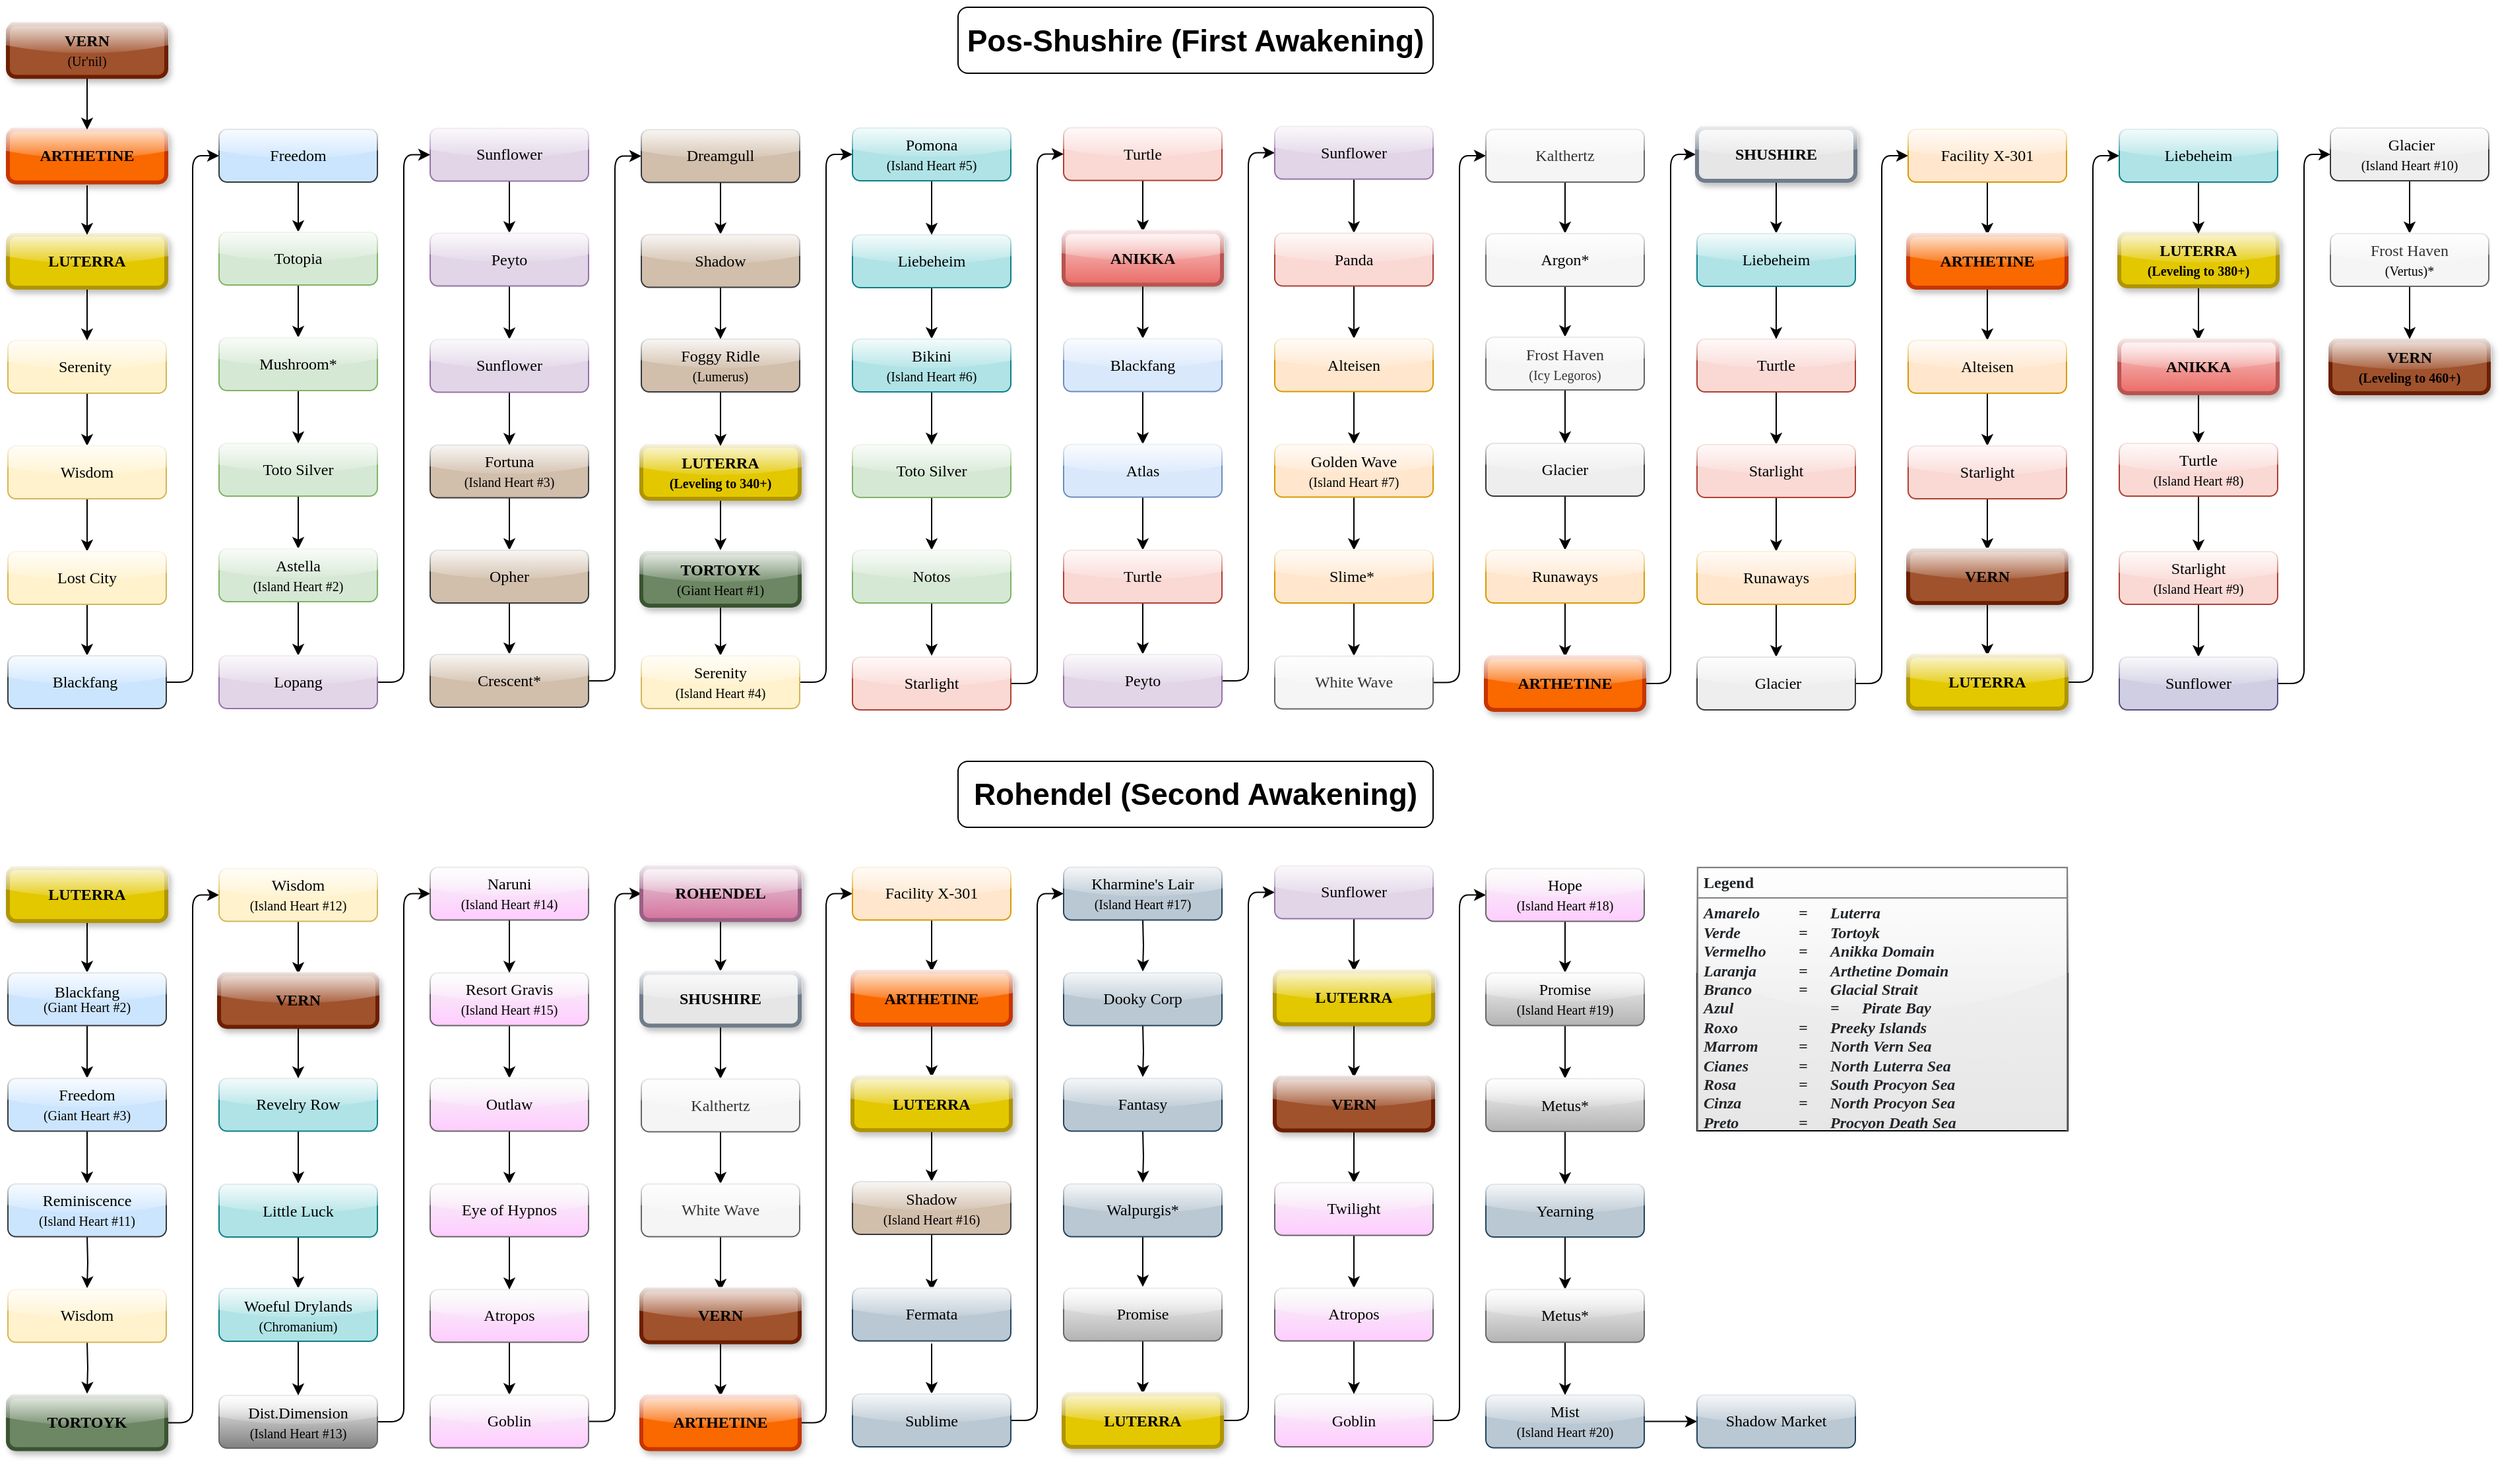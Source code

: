 <mxfile version="16.6.0" type="device" pages="2"><diagram id="C5RBs43oDa-KdzZeNtuy" name="Page-1"><mxGraphModel dx="805" dy="1685" grid="1" gridSize="10" guides="1" tooltips="1" connect="1" arrows="1" fold="1" page="1" pageScale="1" pageWidth="827" pageHeight="1169" background="none" math="0" shadow="0"><root><mxCell id="WIyWlLk6GJQsqaUBKTNV-0"/><mxCell id="WIyWlLk6GJQsqaUBKTNV-1" parent="WIyWlLk6GJQsqaUBKTNV-0"/><mxCell id="MK6vCM6oQe1tySItIoH0-8" value="" style="edgeStyle=orthogonalEdgeStyle;rounded=1;orthogonalLoop=1;jettySize=auto;html=1;" parent="WIyWlLk6GJQsqaUBKTNV-1" source="xmD11rp7-WvJs_kgxOSe-0" target="xmD11rp7-WvJs_kgxOSe-2" edge="1"><mxGeometry relative="1" as="geometry"/></mxCell><object label="Serenity&amp;nbsp;" purpleQuest="Iniciar quest de Serenity (até o passo que necessitar entrar nas dungeons)" id="xmD11rp7-WvJs_kgxOSe-0"><mxCell style="rounded=1;whiteSpace=wrap;html=1;fillColor=#fff2cc;strokeColor=#d6b656;shadow=0;sketch=0;glass=1;fontFamily=Verdana;labelBorderColor=none;" parent="WIyWlLk6GJQsqaUBKTNV-1" vertex="1"><mxGeometry x="80" y="201" width="120" height="40" as="geometry"/></mxCell></object><mxCell id="MK6vCM6oQe1tySItIoH0-9" value="" style="edgeStyle=orthogonalEdgeStyle;rounded=1;orthogonalLoop=1;jettySize=auto;html=1;" parent="WIyWlLk6GJQsqaUBKTNV-1" source="xmD11rp7-WvJs_kgxOSe-2" target="xmD11rp7-WvJs_kgxOSe-3" edge="1"><mxGeometry relative="1" as="geometry"/></mxCell><object label="Wisdom" mageAwakening="Continuar quest da Awakening dos Mages" id="xmD11rp7-WvJs_kgxOSe-2"><mxCell style="rounded=1;whiteSpace=wrap;html=1;fillColor=#fff2cc;glass=1;strokeColor=#d6b656;fontFamily=Verdana;" parent="WIyWlLk6GJQsqaUBKTNV-1" vertex="1"><mxGeometry x="80" y="281" width="120" height="40" as="geometry"/></mxCell></object><mxCell id="1ybwLQUWdTY_cg55XSm6-11" style="edgeStyle=orthogonalEdgeStyle;rounded=1;sketch=0;orthogonalLoop=1;jettySize=auto;html=1;" parent="WIyWlLk6GJQsqaUBKTNV-1" source="xmD11rp7-WvJs_kgxOSe-3" target="xmD11rp7-WvJs_kgxOSe-4" edge="1"><mxGeometry relative="1" as="geometry"/></mxCell><object label="Lost City" yellowQuest="Fazer chain quest amarela" id="xmD11rp7-WvJs_kgxOSe-3"><mxCell style="rounded=1;whiteSpace=wrap;html=1;fillColor=#fff2cc;glass=1;strokeColor=#d6b656;fontFamily=Verdana;" parent="WIyWlLk6GJQsqaUBKTNV-1" vertex="1"><mxGeometry x="80" y="361" width="120" height="40" as="geometry"/></mxCell></object><mxCell id="1ybwLQUWdTY_cg55XSm6-13" style="edgeStyle=orthogonalEdgeStyle;rounded=1;sketch=0;orthogonalLoop=1;jettySize=auto;html=1;entryX=0;entryY=0.5;entryDx=0;entryDy=0;" parent="WIyWlLk6GJQsqaUBKTNV-1" source="xmD11rp7-WvJs_kgxOSe-4" target="xmD11rp7-WvJs_kgxOSe-6" edge="1"><mxGeometry relative="1" as="geometry"/></mxCell><object label="Blackfang&amp;nbsp;" quests="Realizar quests amarela e roxa (importante fonte de Pirate Coin)" id="xmD11rp7-WvJs_kgxOSe-4"><mxCell style="rounded=1;whiteSpace=wrap;html=1;fillColor=#cce5ff;glass=1;fontFamily=Verdana;strokeColor=#36393d;" parent="WIyWlLk6GJQsqaUBKTNV-1" vertex="1"><mxGeometry x="80" y="440" width="120" height="40" as="geometry"/></mxCell></object><mxCell id="2I-n89GHRNpIrW90v6q--120" style="edgeStyle=orthogonalEdgeStyle;rounded=1;orthogonalLoop=1;jettySize=auto;html=1;entryX=0.5;entryY=0;entryDx=0;entryDy=0;fontSize=10;fontColor=#000000;" parent="WIyWlLk6GJQsqaUBKTNV-1" source="xmD11rp7-WvJs_kgxOSe-6" target="xmD11rp7-WvJs_kgxOSe-7" edge="1"><mxGeometry relative="1" as="geometry"/></mxCell><object label="Freedom" yellowQuest="Fazer as 2 quests amarelas (importante fonte de Pirate Coin)" id="xmD11rp7-WvJs_kgxOSe-6"><mxCell style="rounded=1;whiteSpace=wrap;html=1;fillColor=#cce5ff;glass=1;fontFamily=Verdana;strokeColor=#36393d;" parent="WIyWlLk6GJQsqaUBKTNV-1" vertex="1"><mxGeometry x="240" y="41" width="120" height="40" as="geometry"/></mxCell></object><mxCell id="KSVvppNmO-qfxpoR2ls2-7" value="" style="edgeStyle=orthogonalEdgeStyle;rounded=1;orthogonalLoop=1;jettySize=auto;html=1;" parent="WIyWlLk6GJQsqaUBKTNV-1" source="xmD11rp7-WvJs_kgxOSe-7" target="KSVvppNmO-qfxpoR2ls2-6" edge="1"><mxGeometry relative="1" as="geometry"/></mxCell><object label="Totopia" yellowQuest="Fazer quest amarela" teleportLullaby="Lembrar de salvar teleport(bifrost) em Lullaby para eventos - necessita Song of Resonance" id="xmD11rp7-WvJs_kgxOSe-7"><mxCell style="rounded=1;whiteSpace=wrap;html=1;fillColor=#d5e8d4;glass=1;strokeColor=#82b366;fontFamily=Verdana;" parent="WIyWlLk6GJQsqaUBKTNV-1" vertex="1"><mxGeometry x="240" y="119" width="120" height="40" as="geometry"/></mxCell></object><mxCell id="KSVvppNmO-qfxpoR2ls2-10" style="edgeStyle=orthogonalEdgeStyle;rounded=1;orthogonalLoop=1;jettySize=auto;html=1;entryX=0.5;entryY=0;entryDx=0;entryDy=0;" parent="WIyWlLk6GJQsqaUBKTNV-1" source="xmD11rp7-WvJs_kgxOSe-9" target="xmD11rp7-WvJs_kgxOSe-21" edge="1"><mxGeometry relative="1" as="geometry"/></mxCell><object label="Toto Silver" yellowQuest="Iniciar chain quest de Toto Silver até o passo que necessita ir para Tortoyk" id="xmD11rp7-WvJs_kgxOSe-9"><mxCell style="rounded=1;whiteSpace=wrap;html=1;fillColor=#d5e8d4;glass=1;strokeColor=#82b366;fontFamily=Verdana;" parent="WIyWlLk6GJQsqaUBKTNV-1" vertex="1"><mxGeometry x="240" y="279" width="120" height="40" as="geometry"/></mxCell></object><mxCell id="2I-n89GHRNpIrW90v6q--87" style="edgeStyle=orthogonalEdgeStyle;rounded=1;orthogonalLoop=1;jettySize=auto;html=1;entryX=0.5;entryY=0;entryDx=0;entryDy=0;fontSize=11;fontColor=#000000;" parent="WIyWlLk6GJQsqaUBKTNV-1" source="xmD11rp7-WvJs_kgxOSe-11" target="xmD11rp7-WvJs_kgxOSe-13" edge="1"><mxGeometry relative="1" as="geometry"/></mxCell><object label="TORTOYK&lt;br&gt;&lt;span style=&quot;font-size: 10px ; font-weight: 400&quot;&gt;(Giant Heart #1)&lt;/span&gt;" purpleQuest="Continuar a quest de Serenity Island que pede para fazer parte da última dungeon do continente - recomendo fazer no hard para aproveitar e avançar no adv.book da região " purpleQuest2="Fazer a quest roxa de Mokoko Village que ao completar recebe um Giant Heart" purpleQuest3="Seguir com a quest de Toto Silver" id="xmD11rp7-WvJs_kgxOSe-11"><mxCell style="rounded=1;whiteSpace=wrap;html=1;fillColor=#6d8764;fontColor=#000000;strokeColor=#3A5431;strokeWidth=3;shadow=1;fontStyle=1;glass=1;fontFamily=Verdana;" parent="WIyWlLk6GJQsqaUBKTNV-1" vertex="1"><mxGeometry x="560" y="362" width="120" height="40" as="geometry"/></mxCell></object><mxCell id="2I-n89GHRNpIrW90v6q--134" style="edgeStyle=orthogonalEdgeStyle;rounded=1;orthogonalLoop=1;jettySize=auto;html=1;fontSize=10;fontColor=#000000;" parent="WIyWlLk6GJQsqaUBKTNV-1" source="xmD11rp7-WvJs_kgxOSe-12" edge="1"><mxGeometry relative="1" as="geometry"><mxPoint x="620" y="360" as="targetPoint"/></mxGeometry></mxCell><object label="&lt;font style=&quot;font-size: 12px&quot;&gt;LUTERRA&lt;/font&gt;&lt;br&gt;&lt;font style=&quot;font-size: 10px&quot;&gt;(Leveling to 340+)&lt;/font&gt;" guardianRaid="Evoluir para 340 de ilvl para enfrentar Lumerus e poder seguir para a próxima quest de Guardian Raid" advBook="Recomendado atingir 50% no adventure book de Yudia para pegar a Song of Temptation" purpleQuest="Continuar a quest de Serenity Island que pede para completar a dungeon de Morai Ruinas (primeira de Yudia) - recomendo fazer no hard para aproveitar e avançar no adv.book da região " id="xmD11rp7-WvJs_kgxOSe-12"><mxCell style="rounded=1;whiteSpace=wrap;html=1;fillColor=#e3c800;strokeColor=#B09500;strokeWidth=3;fontStyle=1;fontColor=#000000;shadow=1;glass=1;fontFamily=Verdana;" parent="WIyWlLk6GJQsqaUBKTNV-1" vertex="1"><mxGeometry x="560" y="281" width="120" height="40" as="geometry"/></mxCell></object><mxCell id="2I-n89GHRNpIrW90v6q--135" style="edgeStyle=orthogonalEdgeStyle;rounded=1;orthogonalLoop=1;jettySize=auto;html=1;entryX=0;entryY=0.5;entryDx=0;entryDy=0;fontSize=10;fontColor=#000000;" parent="WIyWlLk6GJQsqaUBKTNV-1" source="xmD11rp7-WvJs_kgxOSe-13" target="MDmSiVdrrSXvd-92c7Gg-4" edge="1"><mxGeometry relative="1" as="geometry"/></mxCell><object label="Serenity&lt;br&gt;&lt;span style=&quot;font-size: 10px&quot;&gt;(Island Heart #4)&lt;/span&gt;" purpleQuest="Concluir chain quest de Serenity Island que tem como recompensa uma Skill Potion" id="xmD11rp7-WvJs_kgxOSe-13"><mxCell style="rounded=1;whiteSpace=wrap;html=1;fillColor=#fff2cc;strokeColor=#d6b656;glass=1;fontFamily=Verdana;fontColor=#000000;" parent="WIyWlLk6GJQsqaUBKTNV-1" vertex="1"><mxGeometry x="560" y="440" width="120" height="40" as="geometry"/></mxCell></object><mxCell id="2I-n89GHRNpIrW90v6q--133" style="edgeStyle=orthogonalEdgeStyle;rounded=1;orthogonalLoop=1;jettySize=auto;html=1;entryX=0.5;entryY=0;entryDx=0;entryDy=0;fontSize=10;fontColor=#000000;" parent="WIyWlLk6GJQsqaUBKTNV-1" source="xmD11rp7-WvJs_kgxOSe-17" target="xmD11rp7-WvJs_kgxOSe-19" edge="1"><mxGeometry relative="1" as="geometry"/></mxCell><object label="Toto Silver" purpleQuest="Concluir chain quest de Toto Silver e liberar rapport com Toto Elder" id="xmD11rp7-WvJs_kgxOSe-17"><mxCell style="rounded=1;whiteSpace=wrap;html=1;fillColor=#d5e8d4;glass=1;strokeColor=#82b366;fontFamily=Verdana;" parent="WIyWlLk6GJQsqaUBKTNV-1" vertex="1"><mxGeometry x="720" y="280" width="120" height="40" as="geometry"/></mxCell></object><mxCell id="2I-n89GHRNpIrW90v6q--132" style="edgeStyle=orthogonalEdgeStyle;rounded=1;orthogonalLoop=1;jettySize=auto;html=1;fontSize=10;fontColor=#000000;" parent="WIyWlLk6GJQsqaUBKTNV-1" source="xmD11rp7-WvJs_kgxOSe-19" edge="1"><mxGeometry relative="1" as="geometry"><mxPoint x="780" y="440" as="targetPoint"/></mxGeometry></mxCell><object label="Notos" yellowQuest="Fazer a quest da ilha (necessário para liberar uma importante Una's Task para o futuro)" id="xmD11rp7-WvJs_kgxOSe-19"><mxCell style="rounded=1;whiteSpace=wrap;html=1;fillColor=#d5e8d4;strokeColor=#82b366;glass=1;fontFamily=Verdana;" parent="WIyWlLk6GJQsqaUBKTNV-1" vertex="1"><mxGeometry x="720" y="360" width="120" height="40" as="geometry"/></mxCell></object><mxCell id="1ybwLQUWdTY_cg55XSm6-16" style="edgeStyle=orthogonalEdgeStyle;rounded=1;sketch=0;orthogonalLoop=1;jettySize=auto;html=1;entryX=0.5;entryY=0;entryDx=0;entryDy=0;" parent="WIyWlLk6GJQsqaUBKTNV-1" source="xmD11rp7-WvJs_kgxOSe-21" target="KSVvppNmO-qfxpoR2ls2-1" edge="1"><mxGeometry relative="1" as="geometry"/></mxCell><object label="Astella&lt;br&gt;&lt;span style=&quot;font-size: 10px&quot;&gt;(Island Heart #2)&lt;/span&gt;" yellowQuest="Fazer chain quest amarela" islandHeart="O drop do heart é RNG, porem não é um drop dificil de conseguir, recomendo no máximo 30mins tentando" id="xmD11rp7-WvJs_kgxOSe-21"><mxCell style="rounded=1;whiteSpace=wrap;html=1;fillColor=#d5e8d4;glass=1;strokeColor=#82b366;fontFamily=Verdana;fontColor=#000000;" parent="WIyWlLk6GJQsqaUBKTNV-1" vertex="1"><mxGeometry x="240" y="359" width="120" height="40" as="geometry"/></mxCell></object><mxCell id="KSVvppNmO-qfxpoR2ls2-26" style="edgeStyle=orthogonalEdgeStyle;rounded=1;orthogonalLoop=1;jettySize=auto;html=1;" parent="WIyWlLk6GJQsqaUBKTNV-1" source="xmD11rp7-WvJs_kgxOSe-22" target="KSVvppNmO-qfxpoR2ls2-25" edge="1"><mxGeometry relative="1" as="geometry"/></mxCell><object label="Fortuna&lt;br&gt;&lt;span style=&quot;font-size: 10px&quot;&gt;(Island Heart #3)&lt;/span&gt;" yellowQuest="Fazer quest amarela da ilha" islandHeart="Para farmar o coração usar a tática do bater e correr, saia destruindo os jarros, principalmente os dourados que inicialmente ficam dentro dos jarros simples, evite lutar contra os mobs." id="xmD11rp7-WvJs_kgxOSe-22"><mxCell style="rounded=1;whiteSpace=wrap;html=1;glass=1;fillColor=#D1BEAB;strokeColor=#36393d;fontFamily=Verdana;" parent="WIyWlLk6GJQsqaUBKTNV-1" vertex="1"><mxGeometry x="400" y="280.25" width="120" height="40" as="geometry"/></mxCell></object><mxCell id="2I-n89GHRNpIrW90v6q--123" style="edgeStyle=orthogonalEdgeStyle;rounded=1;orthogonalLoop=1;jettySize=auto;html=1;entryX=0.5;entryY=0;entryDx=0;entryDy=0;fontSize=10;fontColor=#000000;" parent="WIyWlLk6GJQsqaUBKTNV-1" source="xmD11rp7-WvJs_kgxOSe-23" target="xmD11rp7-WvJs_kgxOSe-24" edge="1"><mxGeometry relative="1" as="geometry"/></mxCell><object label="Sunflower" purpleQuest="Iniciar chain quest de Sunflower (premiação com Masterpiece) até o passo que pede para ir no navio Paradise Peyto" id="xmD11rp7-WvJs_kgxOSe-23"><mxCell style="rounded=1;whiteSpace=wrap;html=1;glass=1;fontFamily=Verdana;fillColor=#e1d5e7;strokeColor=#9673a6;" parent="WIyWlLk6GJQsqaUBKTNV-1" vertex="1"><mxGeometry x="400" y="40.25" width="120" height="40" as="geometry"/></mxCell></object><mxCell id="2I-n89GHRNpIrW90v6q--1" style="edgeStyle=orthogonalEdgeStyle;rounded=1;orthogonalLoop=1;jettySize=auto;html=1;fontColor=#FFD966;" parent="WIyWlLk6GJQsqaUBKTNV-1" source="xmD11rp7-WvJs_kgxOSe-24" target="xmD11rp7-WvJs_kgxOSe-25" edge="1"><mxGeometry relative="1" as="geometry"/></mxCell><object label="Peyto" songResonance="Comprar Song of Resonance no npc na área das piscinas (lado esquerdo) - 16.5k de Pirate Coins (farma fazendo quests de Blackfang e Freedom)" hiddenEmote="Comprar emote escondido em npc no fundo da área das Piscinas, um dos npcs tem um mercado com 2 abas, na segunda." purpleQuests="Continuar chain quest de Bikini e Sunflower. Iniciar quest do próprio local e de Glacier Island" id="xmD11rp7-WvJs_kgxOSe-24"><mxCell style="rounded=1;whiteSpace=wrap;html=1;fillColor=#e1d5e7;glass=1;strokeColor=#9673a6;fontStyle=0;shadow=0;strokeWidth=1;fontFamily=Verdana;" parent="WIyWlLk6GJQsqaUBKTNV-1" vertex="1"><mxGeometry x="400" y="119.75" width="120" height="40" as="geometry"/></mxCell></object><mxCell id="KSVvppNmO-qfxpoR2ls2-3" style="edgeStyle=orthogonalEdgeStyle;rounded=1;orthogonalLoop=1;jettySize=auto;html=1;entryX=0.5;entryY=0;entryDx=0;entryDy=0;" parent="WIyWlLk6GJQsqaUBKTNV-1" source="xmD11rp7-WvJs_kgxOSe-25" target="xmD11rp7-WvJs_kgxOSe-22" edge="1"><mxGeometry relative="1" as="geometry"/></mxCell><object label="Sunflower" purpleQuest="Continuação da chain quest Sunflower" id="xmD11rp7-WvJs_kgxOSe-25"><mxCell style="rounded=1;whiteSpace=wrap;html=1;fillColor=#e1d5e7;glass=1;strokeColor=#9673a6;fontFamily=Verdana;" parent="WIyWlLk6GJQsqaUBKTNV-1" vertex="1"><mxGeometry x="400" y="200.25" width="120" height="40" as="geometry"/></mxCell></object><mxCell id="MK6vCM6oQe1tySItIoH0-35" style="edgeStyle=orthogonalEdgeStyle;rounded=1;orthogonalLoop=1;jettySize=auto;html=1;entryX=0.5;entryY=0;entryDx=0;entryDy=0;" parent="WIyWlLk6GJQsqaUBKTNV-1" source="xmD11rp7-WvJs_kgxOSe-26" target="xmD11rp7-WvJs_kgxOSe-27" edge="1"><mxGeometry relative="1" as="geometry"/></mxCell><object label="Turtle" purpleQuest="Iniciar chain quest de Turtle Island até o passo que pede para ir em Anikka" id="xmD11rp7-WvJs_kgxOSe-26"><mxCell style="rounded=1;whiteSpace=wrap;html=1;fillColor=#fad9d5;strokeColor=#ae4132;glass=1;fontFamily=Verdana;" parent="WIyWlLk6GJQsqaUBKTNV-1" vertex="1"><mxGeometry x="880" y="39.75" width="120" height="40" as="geometry"/></mxCell></object><mxCell id="MK6vCM6oQe1tySItIoH0-36" style="edgeStyle=orthogonalEdgeStyle;rounded=1;orthogonalLoop=1;jettySize=auto;html=1;entryX=0.5;entryY=0;entryDx=0;entryDy=0;" parent="WIyWlLk6GJQsqaUBKTNV-1" source="xmD11rp7-WvJs_kgxOSe-27" target="xmD11rp7-WvJs_kgxOSe-28" edge="1"><mxGeometry relative="1" as="geometry"/></mxCell><object label="ANIKKA" purpleQuest="Avançar com chain quest de Turtle até o passo que pede para retornar a ilha" purpleQuest2="Avançar com chain quest de Sunflower até o passo que pede para retornar a ilha" purpleQuest3="Avançar com a chain quest de Blackfang até o passo que pede para ir a uma localização próxima ao porto de Anikka, que deve ser o próximo passo após Anikka" purpleQuest4="Fazer a quest roxa do porto de Anikka (caso não tenha feito no leveling)" fightersAwakening="Caso seu personagem seja uma das fighters, continuar a quest de awakening das Fighters" id="xmD11rp7-WvJs_kgxOSe-27"><mxCell style="rounded=1;whiteSpace=wrap;html=1;fillColor=#f8cecc;glass=1;strokeColor=#b85450;strokeWidth=3;fontStyle=1;shadow=1;gradientColor=#ea6b66;fontFamily=Verdana;" parent="WIyWlLk6GJQsqaUBKTNV-1" vertex="1"><mxGeometry x="880" y="118.75" width="120" height="40" as="geometry"/></mxCell></object><mxCell id="MK6vCM6oQe1tySItIoH0-37" style="edgeStyle=orthogonalEdgeStyle;rounded=1;orthogonalLoop=1;jettySize=auto;html=1;entryX=0.5;entryY=0;entryDx=0;entryDy=0;" parent="WIyWlLk6GJQsqaUBKTNV-1" source="xmD11rp7-WvJs_kgxOSe-28" target="xmD11rp7-WvJs_kgxOSe-29" edge="1"><mxGeometry relative="1" as="geometry"/></mxCell><object label="Blackfang" purpleQuest="Avançar mais uma etapa da chain quest de Blackfang, lembrando que é preciso fazer a rota maritima entre Anikka e Blackfang para ao retornar a ilha possa seguir para a próxima parte em Atlas" id="xmD11rp7-WvJs_kgxOSe-28"><mxCell style="rounded=1;whiteSpace=wrap;html=1;fillColor=#dae8fc;strokeColor=#6c8ebf;glass=1;fontFamily=Verdana;" parent="WIyWlLk6GJQsqaUBKTNV-1" vertex="1"><mxGeometry x="880" y="199.75" width="120" height="40" as="geometry"/></mxCell></object><mxCell id="2I-n89GHRNpIrW90v6q--131" style="edgeStyle=orthogonalEdgeStyle;rounded=1;orthogonalLoop=1;jettySize=auto;html=1;entryX=0.5;entryY=0;entryDx=0;entryDy=0;fontSize=10;fontColor=#000000;" parent="WIyWlLk6GJQsqaUBKTNV-1" source="xmD11rp7-WvJs_kgxOSe-29" target="xmD11rp7-WvJs_kgxOSe-30" edge="1"><mxGeometry relative="1" as="geometry"/></mxCell><object label="Atlas" purpleQuest="Avançar para a próxima parte da chain quest de Blackfang que pede para ir ao navio Paradise Peyto" id="xmD11rp7-WvJs_kgxOSe-29"><mxCell style="rounded=1;whiteSpace=wrap;html=1;fillColor=#dae8fc;strokeColor=#6c8ebf;glass=1;fontFamily=Verdana;" parent="WIyWlLk6GJQsqaUBKTNV-1" vertex="1"><mxGeometry x="880" y="279.75" width="120" height="40" as="geometry"/></mxCell></object><mxCell id="2I-n89GHRNpIrW90v6q--93" style="edgeStyle=orthogonalEdgeStyle;rounded=1;orthogonalLoop=1;jettySize=auto;html=1;entryX=0.5;entryY=0;entryDx=0;entryDy=0;fontSize=11;fontColor=#000000;" parent="WIyWlLk6GJQsqaUBKTNV-1" source="xmD11rp7-WvJs_kgxOSe-30" target="xmD11rp7-WvJs_kgxOSe-31" edge="1"><mxGeometry relative="1" as="geometry"/></mxCell><object label="Turtle" purpleQuest="Avançar com a chain quest de Turtle, até o passo que pede para ir em Arthetine" id="xmD11rp7-WvJs_kgxOSe-30"><mxCell style="rounded=1;whiteSpace=wrap;html=1;fillColor=#fad9d5;glass=1;strokeColor=#ae4132;fontFamily=Verdana;" parent="WIyWlLk6GJQsqaUBKTNV-1" vertex="1"><mxGeometry x="880" y="360" width="120" height="40" as="geometry"/></mxCell></object><mxCell id="2I-n89GHRNpIrW90v6q--137" style="edgeStyle=orthogonalEdgeStyle;rounded=1;orthogonalLoop=1;jettySize=auto;html=1;entryX=0;entryY=0.5;entryDx=0;entryDy=0;fontSize=10;fontColor=#000000;" parent="WIyWlLk6GJQsqaUBKTNV-1" source="xmD11rp7-WvJs_kgxOSe-31" target="xmD11rp7-WvJs_kgxOSe-32" edge="1"><mxGeometry relative="1" as="geometry"/></mxCell><object label="Peyto" purpleQuest="Avançar com a chain quest da Blackfang, até o passo que pede para ir ao porto de Vern" id="xmD11rp7-WvJs_kgxOSe-31"><mxCell style="rounded=1;whiteSpace=wrap;html=1;fillColor=#e1d5e7;strokeColor=#9673a6;shadow=0;strokeWidth=1;fontStyle=0;glass=1;fontFamily=Verdana;" parent="WIyWlLk6GJQsqaUBKTNV-1" vertex="1"><mxGeometry x="880" y="439" width="120" height="40" as="geometry"/></mxCell></object><mxCell id="MK6vCM6oQe1tySItIoH0-41" style="edgeStyle=orthogonalEdgeStyle;rounded=1;orthogonalLoop=1;jettySize=auto;html=1;" parent="WIyWlLk6GJQsqaUBKTNV-1" source="xmD11rp7-WvJs_kgxOSe-32" target="xmD11rp7-WvJs_kgxOSe-34" edge="1"><mxGeometry relative="1" as="geometry"/></mxCell><object label="Sunflower" purpleQuest="Avançar com a chain quest de Sunflower, até o passo que pede para ir em Luterra" id="xmD11rp7-WvJs_kgxOSe-32"><mxCell style="rounded=1;whiteSpace=wrap;html=1;fillColor=#e1d5e7;strokeColor=#9673a6;glass=1;fontFamily=Verdana;" parent="WIyWlLk6GJQsqaUBKTNV-1" vertex="1"><mxGeometry x="1040" y="38.75" width="120" height="40" as="geometry"/></mxCell></object><mxCell id="2I-n89GHRNpIrW90v6q--136" style="edgeStyle=orthogonalEdgeStyle;rounded=1;orthogonalLoop=1;jettySize=auto;html=1;entryX=0;entryY=0.5;entryDx=0;entryDy=0;fontSize=10;fontColor=#000000;" parent="WIyWlLk6GJQsqaUBKTNV-1" source="xmD11rp7-WvJs_kgxOSe-33" target="xmD11rp7-WvJs_kgxOSe-26" edge="1"><mxGeometry relative="1" as="geometry"/></mxCell><object label="&lt;font&gt;Starlight&lt;/font&gt;" purpleQuest="Iniciar chain quest de Starlight até o passo que pede para ir em Shushire" id="xmD11rp7-WvJs_kgxOSe-33"><mxCell style="rounded=1;whiteSpace=wrap;html=1;fillColor=#fad9d5;strokeColor=#ae4132;glass=1;fontFamily=Verdana;" parent="WIyWlLk6GJQsqaUBKTNV-1" vertex="1"><mxGeometry x="720" y="441" width="120" height="40" as="geometry"/></mxCell></object><mxCell id="xmD11rp7-WvJs_kgxOSe-88" value="" style="edgeStyle=orthogonalEdgeStyle;rounded=1;orthogonalLoop=1;jettySize=auto;html=1;fontFamily=Verdana;" parent="WIyWlLk6GJQsqaUBKTNV-1" source="xmD11rp7-WvJs_kgxOSe-34" target="xmD11rp7-WvJs_kgxOSe-35" edge="1"><mxGeometry relative="1" as="geometry"/></mxCell><object label="Panda" yellowQuest="Fazer a quest amarela que pede para ir em tres locais secretos da ilha, todos ficam na parte inicial da ilha." purpleQuest="Fazer a quest roxa para liberar rapport com o panda Puppa" id="xmD11rp7-WvJs_kgxOSe-34"><mxCell style="rounded=1;whiteSpace=wrap;html=1;fillColor=#fad9d5;strokeColor=#ae4132;glass=1;fontFamily=Verdana;" parent="WIyWlLk6GJQsqaUBKTNV-1" vertex="1"><mxGeometry x="1040" y="119.75" width="120" height="40" as="geometry"/></mxCell></object><mxCell id="MK6vCM6oQe1tySItIoH0-42" style="edgeStyle=orthogonalEdgeStyle;rounded=1;orthogonalLoop=1;jettySize=auto;html=1;" parent="WIyWlLk6GJQsqaUBKTNV-1" source="xmD11rp7-WvJs_kgxOSe-35" target="xmD11rp7-WvJs_kgxOSe-36" edge="1"><mxGeometry relative="1" as="geometry"/></mxCell><object label="Alteisen" purpleQuest="Iniciar chain quest de Alteisen, até o passo que pede para ir em Arthetine" id="xmD11rp7-WvJs_kgxOSe-35"><mxCell style="rounded=1;whiteSpace=wrap;html=1;fillColor=#ffe6cc;glass=1;strokeColor=#d79b00;fontFamily=Verdana;" parent="WIyWlLk6GJQsqaUBKTNV-1" vertex="1"><mxGeometry x="1040" y="199.75" width="120" height="40" as="geometry"/></mxCell></object><mxCell id="2I-n89GHRNpIrW90v6q--169" style="edgeStyle=orthogonalEdgeStyle;rounded=1;orthogonalLoop=1;jettySize=auto;html=1;entryX=0.5;entryY=0;entryDx=0;entryDy=0;fontSize=10;fontColor=#000000;" parent="WIyWlLk6GJQsqaUBKTNV-1" source="xmD11rp7-WvJs_kgxOSe-36" target="xmD11rp7-WvJs_kgxOSe-37" edge="1"><mxGeometry relative="1" as="geometry"/></mxCell><object label="&lt;font color=&quot;#000000&quot;&gt;Golden Wave&lt;br&gt;&lt;/font&gt;&lt;span style=&quot;color: rgb(0 , 0 , 0) ; font-size: 10px&quot;&gt;(Island Heart #7)&lt;/span&gt;&lt;font color=&quot;#000000&quot;&gt;&lt;br&gt;&lt;/font&gt;" yellowQuest="Fazer a quest amarela da ilha" islandHeart="O drop do coração é RNG, só ir abrindo os baús até vir o coração, não costuma demorar." lifeSkill="Boa ilha para avançar na profissão de Arqueologia (nivele level com a de Lumbering que avançou em Mushroom) mas mantenha pontos na barra de lifeskill que serão necessários no futuro. Esse ponto é opcional" id="xmD11rp7-WvJs_kgxOSe-36"><mxCell style="rounded=1;whiteSpace=wrap;html=1;glass=1;fillColor=#ffe6cc;strokeColor=#d79b00;fontFamily=Verdana;fontColor=#0000FF;" parent="WIyWlLk6GJQsqaUBKTNV-1" vertex="1"><mxGeometry x="1040" y="279.75" width="120" height="40" as="geometry"/></mxCell></object><mxCell id="2I-n89GHRNpIrW90v6q--92" style="edgeStyle=orthogonalEdgeStyle;rounded=1;orthogonalLoop=1;jettySize=auto;html=1;entryX=0.5;entryY=0;entryDx=0;entryDy=0;fontSize=11;fontColor=#000000;" parent="WIyWlLk6GJQsqaUBKTNV-1" source="xmD11rp7-WvJs_kgxOSe-37" target="xmD11rp7-WvJs_kgxOSe-38" edge="1"><mxGeometry relative="1" as="geometry"/></mxCell><object label="Slime*&amp;nbsp;" islandHeart="O coração tem o drop no Slime Dourado (NÃO É A RAINHA!) o chance de drop costuma ser alta, porem não é 100%. Esse coração não é obrigatório para quem só deseja os 20 corações para pegar o Skill Point" id="xmD11rp7-WvJs_kgxOSe-37"><mxCell style="rounded=1;whiteSpace=wrap;html=1;glass=1;fillColor=#ffe6cc;strokeColor=#d79b00;fontFamily=Verdana;fontColor=#000000;" parent="WIyWlLk6GJQsqaUBKTNV-1" vertex="1"><mxGeometry x="1040" y="360" width="120" height="40" as="geometry"/></mxCell></object><mxCell id="2I-n89GHRNpIrW90v6q--138" style="edgeStyle=orthogonalEdgeStyle;rounded=1;orthogonalLoop=1;jettySize=auto;html=1;entryX=0;entryY=0.5;entryDx=0;entryDy=0;fontSize=10;fontColor=#000000;" parent="WIyWlLk6GJQsqaUBKTNV-1" source="xmD11rp7-WvJs_kgxOSe-38" target="xmD11rp7-WvJs_kgxOSe-39" edge="1"><mxGeometry relative="1" as="geometry"/></mxCell><object label="White Wave" purpleQuest="Iniciar chain quest de White Wave Island" id="xmD11rp7-WvJs_kgxOSe-38"><mxCell style="rounded=1;whiteSpace=wrap;html=1;glass=1;fillColor=#f5f5f5;fontColor=#333333;strokeColor=#666666;fontFamily=Verdana;" parent="WIyWlLk6GJQsqaUBKTNV-1" vertex="1"><mxGeometry x="1040" y="440.25" width="120" height="40" as="geometry"/></mxCell></object><mxCell id="2I-n89GHRNpIrW90v6q--129" style="edgeStyle=orthogonalEdgeStyle;rounded=1;orthogonalLoop=1;jettySize=auto;html=1;entryX=0.5;entryY=0;entryDx=0;entryDy=0;fontSize=10;fontColor=#000000;" parent="WIyWlLk6GJQsqaUBKTNV-1" source="xmD11rp7-WvJs_kgxOSe-39" target="xmD11rp7-WvJs_kgxOSe-40" edge="1"><mxGeometry relative="1" as="geometry"/></mxCell><object label="Kalthertz" teleportAlaker="Lembrar de salvar teleport(bifrost) em Alaker para eventos, uma importante quest diária de Una's Task (uma das 3 principais)" allQuests="Avançar com a chain quest da ilha até o passo que solicita 3 itens que precisa liberar escravos para conseguir (não avance nesse passo de imediato, faça tambem a una'task conforme passo abaixo. É possível que não consiga fazer em apenas 1 dia" unaTask="Nessa ilha tambem esta uma das 3 principais Una's Task de material (assim como Alaker e Eye of Hypnos), já faça a una junto com a quest da ilha, liberando 5 escravos (Os escravos recomendados são os da Mulher de 600 coins, O homem de 900 coins e o homem de 300 coins)" id="xmD11rp7-WvJs_kgxOSe-39"><mxCell style="rounded=1;whiteSpace=wrap;html=1;glass=1;fillColor=#f5f5f5;fontColor=#333333;strokeColor=#666666;fontFamily=Verdana;" parent="WIyWlLk6GJQsqaUBKTNV-1" vertex="1"><mxGeometry x="1200" y="41" width="120" height="40" as="geometry"/></mxCell></object><mxCell id="2I-n89GHRNpIrW90v6q--130" style="edgeStyle=orthogonalEdgeStyle;rounded=1;orthogonalLoop=1;jettySize=auto;html=1;entryX=0.5;entryY=0;entryDx=0;entryDy=0;fontSize=10;fontColor=#000000;" parent="WIyWlLk6GJQsqaUBKTNV-1" source="xmD11rp7-WvJs_kgxOSe-40" target="2I-n89GHRNpIrW90v6q--64" edge="1"><mxGeometry relative="1" as="geometry"/></mxCell><object label="Argon*" yellowQuest="Faça a quest da ilha" islandHeart="O drop do coração é RNG, exige que desça o &quot;hp&quot; de uma das pedras de gelo para algo em torno de 3% e depois conclua o restante no soco, retirando a arma. Não insista por mais de 30mins. Esse coração não é obrigatório para quem só deseja os 20 corações para pegar o Skill Point" id="xmD11rp7-WvJs_kgxOSe-40"><mxCell style="rounded=1;whiteSpace=wrap;html=1;glass=1;fillColor=#f5f5f5;fontColor=#000000;strokeColor=#666666;fontFamily=Verdana;" parent="WIyWlLk6GJQsqaUBKTNV-1" vertex="1"><mxGeometry x="1200" y="120" width="120" height="40" as="geometry"/></mxCell></object><mxCell id="2I-n89GHRNpIrW90v6q--127" style="edgeStyle=orthogonalEdgeStyle;rounded=1;orthogonalLoop=1;jettySize=auto;html=1;entryX=0.5;entryY=0;entryDx=0;entryDy=0;fontSize=10;fontColor=#000000;" parent="WIyWlLk6GJQsqaUBKTNV-1" source="xmD11rp7-WvJs_kgxOSe-41" target="xmD11rp7-WvJs_kgxOSe-42" edge="1"><mxGeometry relative="1" as="geometry"/></mxCell><object label="Glacier" purpleQuest="Avance com a chain quest de Glacier (que iniciou em Paradise Peyto) até o passo que pede para ir em Arthetine" id="xmD11rp7-WvJs_kgxOSe-41"><mxCell style="rounded=1;whiteSpace=wrap;html=1;fillColor=#eeeeee;glass=1;strokeColor=#36393d;fontFamily=Verdana;" parent="WIyWlLk6GJQsqaUBKTNV-1" vertex="1"><mxGeometry x="1200" y="279" width="120" height="40" as="geometry"/></mxCell></object><mxCell id="MK6vCM6oQe1tySItIoH0-50" value="" style="edgeStyle=orthogonalEdgeStyle;rounded=1;orthogonalLoop=1;jettySize=auto;html=1;" parent="WIyWlLk6GJQsqaUBKTNV-1" source="xmD11rp7-WvJs_kgxOSe-42" target="xmD11rp7-WvJs_kgxOSe-43" edge="1"><mxGeometry relative="1" as="geometry"/></mxCell><object label="Runaways" allQuests="Avance com as quests da ilha (a roxa exige que compre alguns itens por pirate coin no vendedor da ilha em uma de suas etapas)" hiddenQuest="Tem uma quest escondida próximo da entrada da ilha a direita" id="xmD11rp7-WvJs_kgxOSe-42"><mxCell style="rounded=1;whiteSpace=wrap;html=1;glass=1;fillColor=#ffe6cc;strokeColor=#d79b00;fontFamily=Verdana;" parent="WIyWlLk6GJQsqaUBKTNV-1" vertex="1"><mxGeometry x="1200" y="360" width="120" height="40" as="geometry"/></mxCell></object><mxCell id="2I-n89GHRNpIrW90v6q--139" style="edgeStyle=orthogonalEdgeStyle;rounded=1;orthogonalLoop=1;jettySize=auto;html=1;entryX=0;entryY=0.5;entryDx=0;entryDy=0;fontSize=10;fontColor=#000000;sketch=0;" parent="WIyWlLk6GJQsqaUBKTNV-1" source="xmD11rp7-WvJs_kgxOSe-43" target="xmD11rp7-WvJs_kgxOSe-44" edge="1"><mxGeometry relative="1" as="geometry"/></mxCell><object label="ARTHETINE" purpleQuest="Avance com a chain quest de Glacier até o passo que pede para ir em um local no oceano próximo a Runaways Island (passo que será feito depois)" purpleQuest2="Avance com a chain quest de Turtle até o passo que pede para retornar a ilha" purpleQuest3="Avance com a chain quest de Alteisen até passo que pede para retornar a ilha" id="xmD11rp7-WvJs_kgxOSe-43"><mxCell style="rounded=1;whiteSpace=wrap;html=1;fillColor=#fa6800;fontColor=#000000;strokeWidth=3;shadow=1;strokeColor=#C73500;fontStyle=1;glass=1;fontFamily=Verdana;" parent="WIyWlLk6GJQsqaUBKTNV-1" vertex="1"><mxGeometry x="1200" y="441" width="120" height="40" as="geometry"/></mxCell></object><mxCell id="Kg4pzGIOvlQhYuNmGjmn-3" style="edgeStyle=orthogonalEdgeStyle;rounded=0;orthogonalLoop=1;jettySize=auto;html=1;" parent="WIyWlLk6GJQsqaUBKTNV-1" source="xmD11rp7-WvJs_kgxOSe-44" target="Kg4pzGIOvlQhYuNmGjmn-1" edge="1"><mxGeometry relative="1" as="geometry"/></mxCell><object label="SHUSHIRE" purpleQuest="Avançar com a chain quest de Opher Island até o passo que pede para ir em Arthetine (Stern)" purpleQuest2="Avançar com a chain quest de Liebeheim até o passo que pede para retornar a ilha" pupleQuest3="Avançar com a chain quest de Starlight até o passo que pede para retornar a ilha" id="xmD11rp7-WvJs_kgxOSe-44"><mxCell style="rounded=1;whiteSpace=wrap;html=1;strokeWidth=3;perimeterSpacing=1;shadow=1;sketch=0;glass=1;fillColor=#E6E6E6;fontStyle=1;strokeColor=#6F7C8A;fontColor=#000000;fontFamily=Verdana;" parent="WIyWlLk6GJQsqaUBKTNV-1" vertex="1"><mxGeometry x="1360" y="40" width="120" height="40" as="geometry"/></mxCell></object><mxCell id="MK6vCM6oQe1tySItIoH0-52" style="edgeStyle=orthogonalEdgeStyle;rounded=1;orthogonalLoop=1;jettySize=auto;html=1;entryX=0.5;entryY=0;entryDx=0;entryDy=0;" parent="WIyWlLk6GJQsqaUBKTNV-1" source="xmD11rp7-WvJs_kgxOSe-45" target="xmD11rp7-WvJs_kgxOSe-46" edge="1"><mxGeometry relative="1" as="geometry"/></mxCell><object label="Turtle" purpleQuest="Avançar com a chain quest da ilha até o próximo passo que pede para ir em Vern" id="xmD11rp7-WvJs_kgxOSe-45"><mxCell style="rounded=1;whiteSpace=wrap;html=1;fillColor=#fad9d5;glass=1;strokeColor=#ae4132;fontFamily=Verdana;" parent="WIyWlLk6GJQsqaUBKTNV-1" vertex="1"><mxGeometry x="1360" y="200" width="120" height="40" as="geometry"/></mxCell></object><mxCell id="MK6vCM6oQe1tySItIoH0-53" style="edgeStyle=orthogonalEdgeStyle;rounded=1;orthogonalLoop=1;jettySize=auto;html=1;" parent="WIyWlLk6GJQsqaUBKTNV-1" source="xmD11rp7-WvJs_kgxOSe-46" target="xmD11rp7-WvJs_kgxOSe-47" edge="1"><mxGeometry relative="1" as="geometry"/></mxCell><object label="Starlight" purpleQuest="Avançar com a chain quest da ilha até o passo que pede para ir na ilha de Runaways" id="xmD11rp7-WvJs_kgxOSe-46"><mxCell style="rounded=1;whiteSpace=wrap;html=1;fillColor=#fad9d5;glass=1;strokeColor=#ae4132;fontFamily=Verdana;" parent="WIyWlLk6GJQsqaUBKTNV-1" vertex="1"><mxGeometry x="1360" y="280" width="120" height="40" as="geometry"/></mxCell></object><mxCell id="2I-n89GHRNpIrW90v6q--162" style="edgeStyle=orthogonalEdgeStyle;rounded=1;orthogonalLoop=1;jettySize=auto;html=1;entryX=0.5;entryY=0;entryDx=0;entryDy=0;fontSize=10;fontColor=#000000;" parent="WIyWlLk6GJQsqaUBKTNV-1" source="xmD11rp7-WvJs_kgxOSe-47" target="xmD11rp7-WvJs_kgxOSe-48" edge="1"><mxGeometry relative="1" as="geometry"/></mxCell><object label="Runaways" purpleQuest="Avançar com a quest de Starlight até o passo que pede para ir para Facility X-301" purpleQuest2="Avançar com a quest de Liebeheim até o passo que pede para retornar a ilha" id="xmD11rp7-WvJs_kgxOSe-47"><mxCell style="rounded=1;whiteSpace=wrap;html=1;fillColor=#ffe6cc;strokeColor=#d79b00;glass=1;fontFamily=Verdana;" parent="WIyWlLk6GJQsqaUBKTNV-1" vertex="1"><mxGeometry x="1360" y="361" width="120" height="40" as="geometry"/></mxCell></object><mxCell id="Kg4pzGIOvlQhYuNmGjmn-9" style="edgeStyle=orthogonalEdgeStyle;rounded=1;orthogonalLoop=1;jettySize=auto;html=1;entryX=0;entryY=0.5;entryDx=0;entryDy=0;" parent="WIyWlLk6GJQsqaUBKTNV-1" source="xmD11rp7-WvJs_kgxOSe-48" target="xmD11rp7-WvJs_kgxOSe-49" edge="1"><mxGeometry relative="1" as="geometry"/></mxCell><object label="&amp;nbsp;Glacier" purpleQuest="Caso tenha seguido corretamente a quest roxa no litoral de Arthetine próximo de Runaways, será possível seguir com a quest dentro da ilha e avançar até o próximo passo que pede para ir em Arthetine" id="xmD11rp7-WvJs_kgxOSe-48"><mxCell style="rounded=1;whiteSpace=wrap;html=1;fillColor=#eeeeee;glass=1;strokeColor=#36393d;fontFamily=Verdana;" parent="WIyWlLk6GJQsqaUBKTNV-1" vertex="1"><mxGeometry x="1360" y="441" width="120" height="40" as="geometry"/></mxCell></object><mxCell id="Kg4pzGIOvlQhYuNmGjmn-4" style="edgeStyle=orthogonalEdgeStyle;rounded=0;orthogonalLoop=1;jettySize=auto;html=1;" parent="WIyWlLk6GJQsqaUBKTNV-1" source="xmD11rp7-WvJs_kgxOSe-49" target="xmD11rp7-WvJs_kgxOSe-50" edge="1"><mxGeometry relative="1" as="geometry"/></mxCell><object label="Facility X-301" purpleQuest="Seguir com a quest de Starlight até o passo que pede para retornar a ilha do farol" id="xmD11rp7-WvJs_kgxOSe-49"><mxCell style="rounded=1;whiteSpace=wrap;html=1;fillColor=#ffe6cc;glass=1;strokeColor=#d79b00;fontFamily=Verdana;" parent="WIyWlLk6GJQsqaUBKTNV-1" vertex="1"><mxGeometry x="1520" y="41" width="120" height="40" as="geometry"/></mxCell></object><mxCell id="2I-n89GHRNpIrW90v6q--163" style="edgeStyle=orthogonalEdgeStyle;rounded=1;orthogonalLoop=1;jettySize=auto;html=1;entryX=0.5;entryY=0;entryDx=0;entryDy=0;fontSize=10;fontColor=#000000;" parent="WIyWlLk6GJQsqaUBKTNV-1" source="xmD11rp7-WvJs_kgxOSe-50" target="xmD11rp7-WvJs_kgxOSe-51" edge="1"><mxGeometry relative="1" as="geometry"/></mxCell><object label="ARTHETINE" purpleQuest="Seguir com a chain quest de Glacier até o passo que pede para ir em Vern" purpleQuest2="Avançar com a chain quest de Opher Island até o próximo passo que pede para ir em Luterra." id="xmD11rp7-WvJs_kgxOSe-50"><mxCell style="rounded=1;whiteSpace=wrap;html=1;fillColor=#fa6800;glass=1;fontColor=#000000;strokeColor=#C73500;shadow=1;fontStyle=1;strokeWidth=3;fontFamily=Verdana;" parent="WIyWlLk6GJQsqaUBKTNV-1" vertex="1"><mxGeometry x="1520" y="121" width="120" height="40" as="geometry"/></mxCell></object><mxCell id="MK6vCM6oQe1tySItIoH0-62" style="edgeStyle=orthogonalEdgeStyle;rounded=1;orthogonalLoop=1;jettySize=auto;html=1;" parent="WIyWlLk6GJQsqaUBKTNV-1" source="xmD11rp7-WvJs_kgxOSe-51" target="xmD11rp7-WvJs_kgxOSe-52" edge="1"><mxGeometry relative="1" as="geometry"/></mxCell><object label="Alteisen" purpleQuest="Finalizar a chain quest de Alteisen" id="xmD11rp7-WvJs_kgxOSe-51"><mxCell style="rounded=1;whiteSpace=wrap;html=1;fillColor=#ffe6cc;glass=1;strokeColor=#d79b00;fontFamily=Verdana;" parent="WIyWlLk6GJQsqaUBKTNV-1" vertex="1"><mxGeometry x="1520" y="201" width="120" height="40" as="geometry"/></mxCell></object><mxCell id="MK6vCM6oQe1tySItIoH0-63" style="edgeStyle=orthogonalEdgeStyle;rounded=1;orthogonalLoop=1;jettySize=auto;html=1;entryX=0.5;entryY=0;entryDx=0;entryDy=0;" parent="WIyWlLk6GJQsqaUBKTNV-1" source="xmD11rp7-WvJs_kgxOSe-52" target="xmD11rp7-WvJs_kgxOSe-53" edge="1"><mxGeometry relative="1" as="geometry"/></mxCell><object label="&lt;font&gt;Starlight&lt;/font&gt;" purpleQuest="Avançar com a chain quest de Starlight até o próximo passo em Luterra" id="xmD11rp7-WvJs_kgxOSe-52"><mxCell style="rounded=1;whiteSpace=wrap;html=1;fillColor=#fad9d5;strokeColor=#ae4132;glass=1;fontFamily=Verdana;" parent="WIyWlLk6GJQsqaUBKTNV-1" vertex="1"><mxGeometry x="1520" y="281" width="120" height="40" as="geometry"/></mxCell></object><mxCell id="2I-n89GHRNpIrW90v6q--164" style="edgeStyle=orthogonalEdgeStyle;rounded=1;orthogonalLoop=1;jettySize=auto;html=1;entryX=0.5;entryY=0;entryDx=0;entryDy=0;fontSize=10;fontColor=#000000;" parent="WIyWlLk6GJQsqaUBKTNV-1" source="xmD11rp7-WvJs_kgxOSe-53" target="xmD11rp7-WvJs_kgxOSe-54" edge="1"><mxGeometry relative="1" as="geometry"/></mxCell><object label="VERN" purpleQuest="Avançar com a chain quest de Turtle Island até o passo que pede pare retornar a ilha" purpleQuest2="Avançar com a chain quest de Glacier até o passo que pede para retornar a ilha" purpleQuest3="Avançar com a chain quest de Blackfang até o passo que pede para retornar a ilha" id="xmD11rp7-WvJs_kgxOSe-53"><mxCell style="rounded=1;whiteSpace=wrap;html=1;fillColor=#a0522d;strokeColor=#6D1F00;fontStyle=1;fontColor=#000000;strokeWidth=3;glass=1;shadow=1;fontFamily=Verdana;" parent="WIyWlLk6GJQsqaUBKTNV-1" vertex="1"><mxGeometry x="1520" y="360" width="120" height="40" as="geometry"/></mxCell></object><mxCell id="Kg4pzGIOvlQhYuNmGjmn-10" style="edgeStyle=orthogonalEdgeStyle;rounded=1;orthogonalLoop=1;jettySize=auto;html=1;entryX=0;entryY=0.5;entryDx=0;entryDy=0;" parent="WIyWlLk6GJQsqaUBKTNV-1" source="xmD11rp7-WvJs_kgxOSe-54" target="mOPXyYm2kKBAcyI1TVRA-4" edge="1"><mxGeometry relative="1" as="geometry"/></mxCell><object label="LUTERRA" purpleQuest="Avançar com a chain quest de Starlight até o passo que pede para ir até Liebeheim" purpleQuest2="Avançar com a chain quest de Liebeheim até o passo que pede para retornar a ilha" purpleQuest3="Avançar com a chain quest de Opher Island até o passo que pede para retornar a ilha" purpleQuest4="Avançar com chain quest de Sunflower até o passo que pede para retornar a ilha" id="xmD11rp7-WvJs_kgxOSe-54"><mxCell style="rounded=1;whiteSpace=wrap;html=1;fillColor=#e3c800;fontColor=#000000;strokeColor=#B09500;fontStyle=1;glass=1;shadow=1;strokeWidth=3;fontFamily=Verdana;" parent="WIyWlLk6GJQsqaUBKTNV-1" vertex="1"><mxGeometry x="1520" y="440" width="120" height="40" as="geometry"/></mxCell></object><mxCell id="2I-n89GHRNpIrW90v6q--10" value="" style="edgeStyle=orthogonalEdgeStyle;rounded=1;orthogonalLoop=1;jettySize=auto;html=1;fontColor=#FFD966;" parent="WIyWlLk6GJQsqaUBKTNV-1" source="xmD11rp7-WvJs_kgxOSe-56" edge="1"><mxGeometry relative="1" as="geometry"><mxPoint x="1740" y="201" as="targetPoint"/></mxGeometry></mxCell><object label="LUTERRA&lt;br&gt;&lt;span style=&quot;font-size: x-small&quot;&gt;(Leveling to 380+)&lt;/span&gt;" purpleQuest="Avançar com a chain quest de Starlight até o passo que pede para ir em Anikka" guardianRaid="Evoluir para 380 de ilvl para enfrentar Lumerus e poder seguir para a próxima quest de Guardian Raid" id="xmD11rp7-WvJs_kgxOSe-56"><mxCell style="rounded=1;whiteSpace=wrap;html=1;fillColor=#e3c800;fontColor=#000000;strokeColor=#B09500;strokeWidth=3;shadow=1;glass=1;fontStyle=1;fontFamily=Verdana;" parent="WIyWlLk6GJQsqaUBKTNV-1" vertex="1"><mxGeometry x="1680" y="120" width="120" height="40" as="geometry"/></mxCell></object><mxCell id="2I-n89GHRNpIrW90v6q--165" style="edgeStyle=orthogonalEdgeStyle;rounded=1;orthogonalLoop=1;jettySize=auto;html=1;entryX=0.5;entryY=0;entryDx=0;entryDy=0;fontSize=10;fontColor=#000000;" parent="WIyWlLk6GJQsqaUBKTNV-1" source="xmD11rp7-WvJs_kgxOSe-59" target="xmD11rp7-WvJs_kgxOSe-61" edge="1"><mxGeometry relative="1" as="geometry"/></mxCell><object label="ANIKKA" purpleQuest="Avançar com chain quest de Starlight até o passo que pede para retornar a ilha." id="xmD11rp7-WvJs_kgxOSe-59"><mxCell style="rounded=1;whiteSpace=wrap;html=1;fillColor=#f8cecc;strokeColor=#b85450;strokeWidth=3;shadow=1;glass=1;fontStyle=1;fontFamily=Verdana;gradientColor=#ea6b66;" parent="WIyWlLk6GJQsqaUBKTNV-1" vertex="1"><mxGeometry x="1680" y="201" width="120" height="40" as="geometry"/></mxCell></object><mxCell id="Kg4pzGIOvlQhYuNmGjmn-24" style="edgeStyle=orthogonalEdgeStyle;rounded=1;sketch=0;orthogonalLoop=1;jettySize=auto;html=1;entryX=0.5;entryY=0;entryDx=0;entryDy=0;" parent="WIyWlLk6GJQsqaUBKTNV-1" source="xmD11rp7-WvJs_kgxOSe-61" target="mOPXyYm2kKBAcyI1TVRA-0" edge="1"><mxGeometry relative="1" as="geometry"/></mxCell><object label="&lt;font color=&quot;#000000&quot;&gt;Turtle&lt;br&gt;&lt;font style=&quot;font-size: 10px&quot;&gt;(Island Heart #8)&lt;/font&gt;&lt;/font&gt;" purpleQuest="Finalizar chain quest de Turtle" id="xmD11rp7-WvJs_kgxOSe-61"><mxCell style="rounded=1;whiteSpace=wrap;html=1;fillColor=#fad9d5;strokeColor=#ae4132;glass=1;fontFamily=Verdana;fontColor=#0000FF;" parent="WIyWlLk6GJQsqaUBKTNV-1" vertex="1"><mxGeometry x="1680" y="279" width="120" height="40" as="geometry"/></mxCell></object><mxCell id="Kg4pzGIOvlQhYuNmGjmn-6" style="edgeStyle=orthogonalEdgeStyle;rounded=0;orthogonalLoop=1;jettySize=auto;html=1;entryX=0.5;entryY=0;entryDx=0;entryDy=0;" parent="WIyWlLk6GJQsqaUBKTNV-1" source="mOPXyYm2kKBAcyI1TVRA-0" target="mOPXyYm2kKBAcyI1TVRA-1" edge="1"><mxGeometry relative="1" as="geometry"/></mxCell><object label="&lt;font color=&quot;#000000&quot;&gt;Starlight&lt;br&gt;&lt;/font&gt;&lt;span style=&quot;color: rgb(0 , 0 , 0)&quot;&gt;&lt;font style=&quot;font-size: 10px&quot;&gt;(Island Heart #9)&lt;/font&gt;&lt;/span&gt;&lt;font color=&quot;#000000&quot;&gt;&lt;br&gt;&lt;/font&gt;" purpleQuest="Finalizar chain quest de Starlight" id="mOPXyYm2kKBAcyI1TVRA-0"><mxCell style="rounded=1;whiteSpace=wrap;html=1;sketch=0;fillColor=#fad9d5;glass=1;strokeColor=#ae4132;fontFamily=Verdana;fontColor=#0000FF;" parent="WIyWlLk6GJQsqaUBKTNV-1" vertex="1"><mxGeometry x="1680" y="361" width="120" height="40" as="geometry"/></mxCell></object><mxCell id="Kg4pzGIOvlQhYuNmGjmn-19" style="edgeStyle=orthogonalEdgeStyle;rounded=1;sketch=0;orthogonalLoop=1;jettySize=auto;html=1;entryX=0;entryY=0.5;entryDx=0;entryDy=0;" parent="WIyWlLk6GJQsqaUBKTNV-1" source="mOPXyYm2kKBAcyI1TVRA-1" target="mOPXyYm2kKBAcyI1TVRA-2" edge="1"><mxGeometry relative="1" as="geometry"/></mxCell><object label="Sunflower" purpleQuest="Finalizar chain quest de Sunflower" id="mOPXyYm2kKBAcyI1TVRA-1"><mxCell style="rounded=1;whiteSpace=wrap;html=1;sketch=0;fillColor=#d0cee2;glass=1;strokeColor=#56517e;fontFamily=Verdana;" parent="WIyWlLk6GJQsqaUBKTNV-1" vertex="1"><mxGeometry x="1680" y="441" width="120" height="40" as="geometry"/></mxCell></object><mxCell id="2I-n89GHRNpIrW90v6q--116" style="edgeStyle=orthogonalEdgeStyle;rounded=1;orthogonalLoop=1;jettySize=auto;html=1;entryX=0.5;entryY=0;entryDx=0;entryDy=0;fontSize=10;fontColor=#000000;" parent="WIyWlLk6GJQsqaUBKTNV-1" source="mOPXyYm2kKBAcyI1TVRA-2" target="2I-n89GHRNpIrW90v6q--98" edge="1"><mxGeometry relative="1" as="geometry"/></mxCell><object label="&amp;nbsp;Glacier&lt;br&gt;&lt;span&gt;&lt;font style=&quot;font-size: 10px&quot;&gt;(Island Heart #10)&lt;/font&gt;&lt;/span&gt;" purpleQuest="Finalizar chain quest de Glacier" id="mOPXyYm2kKBAcyI1TVRA-2"><mxCell style="rounded=1;whiteSpace=wrap;html=1;sketch=0;fillColor=#eeeeee;glass=1;strokeColor=#36393d;fontFamily=Verdana;fontColor=#000000;" parent="WIyWlLk6GJQsqaUBKTNV-1" vertex="1"><mxGeometry x="1840" y="40" width="120" height="40" as="geometry"/></mxCell></object><mxCell id="Kg4pzGIOvlQhYuNmGjmn-5" style="edgeStyle=orthogonalEdgeStyle;rounded=0;orthogonalLoop=1;jettySize=auto;html=1;entryX=0.5;entryY=0;entryDx=0;entryDy=0;" parent="WIyWlLk6GJQsqaUBKTNV-1" source="mOPXyYm2kKBAcyI1TVRA-4" target="xmD11rp7-WvJs_kgxOSe-56" edge="1"><mxGeometry relative="1" as="geometry"/></mxCell><object label="Liebeheim" purpleQuest="Avançar com chain quest de Starlight até o proximo passo que pede para ir a Luterra" purpleQuest2="Concluir chain quest de Liebeheim" id="mOPXyYm2kKBAcyI1TVRA-4"><mxCell style="rounded=1;whiteSpace=wrap;html=1;sketch=0;fillColor=#b0e3e6;glass=1;strokeColor=#0e8088;fontFamily=Verdana;" parent="WIyWlLk6GJQsqaUBKTNV-1" vertex="1"><mxGeometry x="1680" y="41" width="120" height="40" as="geometry"/></mxCell></object><mxCell id="mOPXyYm2kKBAcyI1TVRA-13" value="&lt;table border=&quot;1&quot; width=&quot;100%&quot; cellpadding=&quot;4&quot; style=&quot;width: 100% ; height: 100% ; border-collapse: collapse&quot;&gt;&lt;tbody&gt;&lt;tr&gt;&lt;th&gt;&lt;font&gt;Legend&lt;/font&gt;&lt;/th&gt;&lt;/tr&gt;&lt;tr&gt;&lt;td&gt;&lt;font&gt;&lt;i&gt;Amarelo&lt;span style=&quot;white-space: pre&quot;&gt;&#9;&lt;span style=&quot;white-space: pre&quot;&gt;&#9;&lt;/span&gt;&lt;/span&gt;= &lt;span style=&quot;white-space: pre&quot;&gt;&#9;&lt;/span&gt;Luterra&lt;br&gt;Verde&lt;span style=&quot;white-space: pre&quot;&gt;&#9;&lt;span style=&quot;white-space: pre&quot;&gt;&#9;&lt;/span&gt;&lt;/span&gt;= &lt;span style=&quot;white-space: pre&quot;&gt;&#9;&lt;/span&gt;Tortoyk&lt;br&gt;Vermelho&lt;span style=&quot;white-space: pre&quot;&gt;&#9;&lt;/span&gt;= &lt;span style=&quot;white-space: pre&quot;&gt;&#9;&lt;/span&gt;Anikka Domain&lt;br&gt;Laranja&lt;span style=&quot;white-space: pre&quot;&gt;&#9;&lt;span style=&quot;white-space: pre&quot;&gt;&#9;&lt;/span&gt;&lt;/span&gt;= &lt;span style=&quot;white-space: pre&quot;&gt;&#9;&lt;/span&gt;Arthetine Domain&lt;br&gt;Branco&lt;span style=&quot;white-space: pre&quot;&gt;&#9;&lt;span style=&quot;white-space: pre&quot;&gt;&#9;&lt;/span&gt;&lt;/span&gt;= &lt;span style=&quot;white-space: pre&quot;&gt;&#9;&lt;/span&gt;Glacial Strait&lt;br&gt;Azul&lt;span style=&quot;white-space: pre&quot;&gt;&#9;&lt;/span&gt;&lt;span style=&quot;white-space: pre&quot;&gt;&#9;&lt;span style=&quot;white-space: pre&quot;&gt;&#9;&lt;/span&gt;&lt;/span&gt;= &lt;span style=&quot;white-space: pre&quot;&gt;&#9;&lt;/span&gt;Pirate Bay&lt;br&gt;Roxo&lt;span style=&quot;white-space: pre&quot;&gt;&#9;&lt;span style=&quot;white-space: pre&quot;&gt;&#9;&lt;/span&gt;&lt;/span&gt;= &lt;span style=&quot;white-space: pre&quot;&gt;&#9;&lt;/span&gt;Preeky Islands&lt;br&gt;Marrom&lt;span style=&quot;white-space: pre&quot;&gt;&#9;&lt;span style=&quot;white-space: pre&quot;&gt;&#9;&lt;/span&gt;&lt;/span&gt;= &lt;span style=&quot;white-space: pre&quot;&gt;&#9;&lt;/span&gt;North Vern Sea&lt;br&gt;Cianes&lt;span style=&quot;white-space: pre&quot;&gt;&#9;&lt;span style=&quot;white-space: pre&quot;&gt;&#9;&lt;/span&gt;&lt;/span&gt;= &lt;span style=&quot;white-space: pre&quot;&gt;&#9;&lt;/span&gt;North Luterra Sea&lt;br&gt;Rosa&lt;span style=&quot;white-space: pre&quot;&gt;&#9;&lt;span style=&quot;white-space: pre&quot;&gt;&#9;&lt;/span&gt;&lt;/span&gt;= &lt;span style=&quot;white-space: pre&quot;&gt;&#9;&lt;/span&gt;South Procyon Sea&lt;br&gt;Cinza&lt;span style=&quot;white-space: pre&quot;&gt;&#9;&lt;span style=&quot;white-space: pre&quot;&gt;&#9;&lt;/span&gt;&lt;/span&gt;= &lt;span style=&quot;white-space: pre&quot;&gt;&#9;&lt;/span&gt;North Procyon Sea&lt;br&gt;Preto&lt;span style=&quot;white-space: pre&quot;&gt;&#9;&lt;span style=&quot;white-space: pre&quot;&gt;&#9;&lt;/span&gt;&lt;/span&gt;= &lt;span style=&quot;white-space: pre&quot;&gt;&#9;&lt;/span&gt;Procyon Death Sea&lt;/i&gt;&lt;/font&gt;&lt;/td&gt;&lt;/tr&gt;&lt;tr&gt;&lt;td&gt;&lt;font&gt;&lt;br&gt;&lt;br&gt;&lt;/font&gt;&lt;br&gt;&lt;/td&gt;&lt;/tr&gt;&lt;/tbody&gt;&lt;/table&gt;" style="text;html=1;overflow=fill;sketch=0;shadow=0;glass=1;strokeColor=default;fillColor=#f5f5f5;gradientColor=#E6E6E6;fontFamily=Verdana;fontColor=#212529;fontStyle=1;rounded=0;" parent="WIyWlLk6GJQsqaUBKTNV-1" vertex="1"><mxGeometry x="1360" y="600" width="281" height="200" as="geometry"/></mxCell><mxCell id="mOPXyYm2kKBAcyI1TVRA-17" value="&lt;h1&gt;&lt;span style=&quot;font-size: 23px&quot;&gt;Pos-Shushire (First Awakening)&lt;/span&gt;&lt;/h1&gt;" style="rounded=1;whiteSpace=wrap;html=1;glass=0;sketch=0;fontColor=#000000;strokeColor=default;fillColor=default;gradientColor=none;fontStyle=1" parent="WIyWlLk6GJQsqaUBKTNV-1" vertex="1"><mxGeometry x="800" y="-51.5" width="360" height="50" as="geometry"/></mxCell><mxCell id="MK6vCM6oQe1tySItIoH0-7" style="edgeStyle=orthogonalEdgeStyle;rounded=1;orthogonalLoop=1;jettySize=auto;html=1;" parent="WIyWlLk6GJQsqaUBKTNV-1" source="TUVCIz0e4mXyAJ4d9VWc-3" target="xmD11rp7-WvJs_kgxOSe-0" edge="1"><mxGeometry relative="1" as="geometry"/></mxCell><object label="LUTERRA" lifeSkill="Avançar lifeskill de cada profissão (Consumir 5k da barra verde)" lifeQuests="Fazer as quests de guia de Lifeskill" strongholdQuest="Liberar e fazer as quests do Stronghold" mageAwakening="Avançar com quest de awakening da Mage" id="TUVCIz0e4mXyAJ4d9VWc-3"><mxCell style="rounded=1;whiteSpace=wrap;html=1;fillColor=#e3c800;strokeColor=#B09500;strokeWidth=3;fontStyle=1;fontColor=#000000;shadow=1;glass=1;fontFamily=Verdana;" parent="WIyWlLk6GJQsqaUBKTNV-1" vertex="1"><mxGeometry x="80" y="121" width="120" height="40" as="geometry"/></mxCell></object><object label="VERN&lt;br style=&quot;font-size: 11px&quot;&gt;&lt;font size=&quot;1&quot;&gt;(Leveling to 460+)&lt;/font&gt;" roadRohendel="Avançar para 460 de ilvl para poder avançar para Rohendel" guardianRaid="Concluir a quest de Vertus" purpleQuest="Iniciar quest que permite avançar para o Oceano de Procyon (lado esquerdo do World Map)" abyssDungeons="Fazer as abyss de dungeon de Vern antes que estoure o limite de ilvl para receber premiações" id="TUVCIz0e4mXyAJ4d9VWc-11"><mxCell style="rounded=1;whiteSpace=wrap;html=1;fillColor=#a0522d;strokeColor=#6D1F00;fontStyle=1;fontColor=#000000;strokeWidth=3;glass=1;shadow=1;fontFamily=Verdana;" parent="WIyWlLk6GJQsqaUBKTNV-1" vertex="1"><mxGeometry x="1840" y="201" width="120" height="40" as="geometry"/></mxCell></object><mxCell id="SWxFzWOzS4w6zU4e8DOa-4" style="edgeStyle=orthogonalEdgeStyle;rounded=1;orthogonalLoop=1;jettySize=auto;html=1;entryX=0;entryY=0.5;entryDx=0;entryDy=0;" parent="WIyWlLk6GJQsqaUBKTNV-1" source="zd4lBKPsvKD_fkxBGE6i-0" target="MDmSiVdrrSXvd-92c7Gg-49" edge="1"><mxGeometry relative="1" as="geometry"/></mxCell><object label="Dist.Dimension&lt;br&gt;&lt;span style=&quot;font-size: 10px&quot;&gt;(Island Heart&lt;/span&gt;&lt;span style=&quot;font-size: 10px&quot;&gt;&amp;nbsp;#13&lt;/span&gt;&lt;span style=&quot;font-size: 10px&quot;&gt;)&lt;/span&gt;" purpleQuest="Fazer a quest da ilha para adquirir o coração (Requer fazer um cubo)" id="zd4lBKPsvKD_fkxBGE6i-0"><mxCell style="rounded=1;whiteSpace=wrap;html=1;sketch=0;fillColor=#f5f5f5;glass=1;strokeColor=#666666;fontFamily=Verdana;gradientColor=#808080;" parent="WIyWlLk6GJQsqaUBKTNV-1" vertex="1"><mxGeometry x="240" y="1000.5" width="120" height="40" as="geometry"/></mxCell></object><mxCell id="2I-n89GHRNpIrW90v6q--112" style="edgeStyle=orthogonalEdgeStyle;rounded=1;orthogonalLoop=1;jettySize=auto;html=1;entryX=0.5;entryY=0;entryDx=0;entryDy=0;fontSize=10;fontColor=#000000;" parent="WIyWlLk6GJQsqaUBKTNV-1" source="zd4lBKPsvKD_fkxBGE6i-1" target="zd4lBKPsvKD_fkxBGE6i-4" edge="1"><mxGeometry relative="1" as="geometry"/></mxCell><object label="Resort Gravis&lt;br&gt;&lt;span style=&quot;font-size: 10px&quot;&gt;(Island Heart #15)&lt;/span&gt;" purpleQuest="Concluir a chain quest de Resort Gravis (que inicia em Bikini) para pegar o coração da ilha" purpleQuest2="Pegar a quest de acesso a ilha Eye of Hypnos" yellowQuest="Fazer as demais quests da ilha" id="zd4lBKPsvKD_fkxBGE6i-1"><mxCell style="rounded=1;whiteSpace=wrap;html=1;sketch=0;fillColor=#f5f5f5;glass=1;strokeColor=#666666;fontFamily=Verdana;gradientColor=#FFCCFF;fontColor=#000000;" parent="WIyWlLk6GJQsqaUBKTNV-1" vertex="1"><mxGeometry x="400" y="680.25" width="120" height="40" as="geometry"/></mxCell></object><mxCell id="SWxFzWOzS4w6zU4e8DOa-0" style="edgeStyle=orthogonalEdgeStyle;rounded=0;orthogonalLoop=1;jettySize=auto;html=1;entryX=0.5;entryY=0;entryDx=0;entryDy=0;" parent="WIyWlLk6GJQsqaUBKTNV-1" source="zd4lBKPsvKD_fkxBGE6i-4" target="MDmSiVdrrSXvd-92c7Gg-38" edge="1"><mxGeometry relative="1" as="geometry"/></mxCell><object label="Outlaw" whiteWave="Clicar no item no canto da ilha para avançar na quest de White Wave Island" id="zd4lBKPsvKD_fkxBGE6i-4"><mxCell style="rounded=1;whiteSpace=wrap;html=1;sketch=0;fillColor=#f5f5f5;glass=1;strokeColor=#666666;fontFamily=Verdana;gradientColor=#FFCCFF;" parent="WIyWlLk6GJQsqaUBKTNV-1" vertex="1"><mxGeometry x="400" y="760.25" width="120" height="40" as="geometry"/></mxCell></object><mxCell id="MK6vCM6oQe1tySItIoH0-86" style="edgeStyle=orthogonalEdgeStyle;rounded=1;orthogonalLoop=1;jettySize=auto;html=1;" parent="WIyWlLk6GJQsqaUBKTNV-1" source="zd4lBKPsvKD_fkxBGE6i-6" target="zd4lBKPsvKD_fkxBGE6i-7" edge="1"><mxGeometry relative="1" as="geometry"/></mxCell><object label="Atropos" allQuests="Fazer as quests da ilha até o passo que pede para ir em Shushire." id="zd4lBKPsvKD_fkxBGE6i-6"><mxCell style="rounded=1;whiteSpace=wrap;html=1;sketch=0;fillColor=#f5f5f5;glass=1;strokeColor=#666666;fontFamily=Verdana;gradientColor=#FFCCFF;" parent="WIyWlLk6GJQsqaUBKTNV-1" vertex="1"><mxGeometry x="400" y="920.25" width="120" height="40" as="geometry"/></mxCell></object><mxCell id="SWxFzWOzS4w6zU4e8DOa-3" style="edgeStyle=orthogonalEdgeStyle;rounded=1;orthogonalLoop=1;jettySize=auto;html=1;entryX=0;entryY=0.5;entryDx=0;entryDy=0;" parent="WIyWlLk6GJQsqaUBKTNV-1" source="zd4lBKPsvKD_fkxBGE6i-7" target="zd4lBKPsvKD_fkxBGE6i-10" edge="1"><mxGeometry relative="1" as="geometry"/></mxCell><object label="Goblin" pinkQuest="Fazer a quest rosa. Após isso subir a reputação com o Elder Goblin para Amicable para liberar a próxima quest rosa de rapport, essa quest pede para ir até Vern (quest necessária para liberar Hope Island)" id="zd4lBKPsvKD_fkxBGE6i-7"><mxCell style="rounded=1;whiteSpace=wrap;html=1;sketch=0;fillColor=#f5f5f5;glass=1;strokeColor=#666666;fontFamily=Verdana;gradientColor=#FFCCFF;" parent="WIyWlLk6GJQsqaUBKTNV-1" vertex="1"><mxGeometry x="400" y="1000.25" width="120" height="40" as="geometry"/></mxCell></object><mxCell id="SWxFzWOzS4w6zU4e8DOa-10" style="edgeStyle=orthogonalEdgeStyle;rounded=1;orthogonalLoop=1;jettySize=auto;html=1;entryX=0.5;entryY=0;entryDx=0;entryDy=0;" parent="WIyWlLk6GJQsqaUBKTNV-1" source="zd4lBKPsvKD_fkxBGE6i-10" target="MK6vCM6oQe1tySItIoH0-89" edge="1"><mxGeometry relative="1" as="geometry"/></mxCell><object label="ROHENDEL" allQuests="Fazer todo o continente (recomendo já fazer as quests amarelas), após concluir aparecerá as quests roxas, entre essas a quest da Segunda Awakening que será base para o roadmap daqui em diante, avançar nessa quest até que peça para ir para Shushire" id="zd4lBKPsvKD_fkxBGE6i-10"><mxCell style="rounded=1;whiteSpace=wrap;html=1;fillColor=#e6d0de;strokeColor=#996185;fontStyle=1;strokeWidth=3;glass=1;shadow=1;fontFamily=Verdana;gradientColor=#d5739d;" parent="WIyWlLk6GJQsqaUBKTNV-1" vertex="1"><mxGeometry x="560" y="600.25" width="120" height="40" as="geometry"/></mxCell></object><object label="ARTHETINE" bikiniIsland="Quest inicial de Bikini Island em Stern" awakeningHunter="Continuar quest de awakening dos Hunters" purpleQuest="Fazer a purple quest de Arthetine em Stern" id="MDmSiVdrrSXvd-92c7Gg-0"><mxCell style="rounded=1;whiteSpace=wrap;html=1;fillColor=#fa6800;fontColor=#000000;strokeWidth=3;shadow=1;strokeColor=#C73500;fontStyle=1;glass=1;fontFamily=Verdana;" parent="WIyWlLk6GJQsqaUBKTNV-1" vertex="1"><mxGeometry x="80" y="41.25" width="120" height="40" as="geometry"/></mxCell></object><mxCell id="MK6vCM6oQe1tySItIoH0-2" value="" style="edgeStyle=orthogonalEdgeStyle;rounded=1;orthogonalLoop=1;jettySize=auto;html=1;" parent="WIyWlLk6GJQsqaUBKTNV-1" source="MDmSiVdrrSXvd-92c7Gg-3" target="MDmSiVdrrSXvd-92c7Gg-5" edge="1"><mxGeometry relative="1" as="geometry"/></mxCell><object label="Liebeheim" purpleQuest="Avançar com quest de Bikini Island" purpleQuest2="Iniciar chain quest do Henry até o passo que pede para ir em Bikini Island" id="MDmSiVdrrSXvd-92c7Gg-3"><mxCell style="rounded=1;whiteSpace=wrap;html=1;sketch=0;fillColor=#b0e3e6;glass=1;strokeColor=#0e8088;fontFamily=Verdana;" parent="WIyWlLk6GJQsqaUBKTNV-1" vertex="1"><mxGeometry x="720" y="121" width="120" height="40" as="geometry"/></mxCell></object><mxCell id="KSVvppNmO-qfxpoR2ls2-16" style="edgeStyle=orthogonalEdgeStyle;rounded=1;orthogonalLoop=1;jettySize=auto;html=1;" parent="WIyWlLk6GJQsqaUBKTNV-1" source="MDmSiVdrrSXvd-92c7Gg-4" edge="1"><mxGeometry relative="1" as="geometry"><mxPoint x="780" y="121" as="targetPoint"/></mxGeometry></mxCell><object label="Pomona&lt;br&gt;&lt;span style=&quot;font-size: 10px&quot;&gt;(Island Heart #5)&lt;/span&gt;" allQuests="Completar todas as quests da ilha (a principal recomenda 20 de Charm - stats de Nature) e receber o Island Heart" id="MDmSiVdrrSXvd-92c7Gg-4"><mxCell style="rounded=1;whiteSpace=wrap;html=1;sketch=0;fillColor=#b0e3e6;glass=1;strokeColor=#0e8088;fontFamily=Verdana;fontColor=#000000;" parent="WIyWlLk6GJQsqaUBKTNV-1" vertex="1"><mxGeometry x="720" y="40" width="120" height="40" as="geometry"/></mxCell></object><mxCell id="KSVvppNmO-qfxpoR2ls2-17" style="edgeStyle=orthogonalEdgeStyle;rounded=1;orthogonalLoop=1;jettySize=auto;html=1;entryX=0.5;entryY=0;entryDx=0;entryDy=0;" parent="WIyWlLk6GJQsqaUBKTNV-1" source="MDmSiVdrrSXvd-92c7Gg-5" target="xmD11rp7-WvJs_kgxOSe-17" edge="1"><mxGeometry relative="1" as="geometry"/></mxCell><object label="Bikini&lt;br&gt;&lt;span style=&quot;font-size: 10px&quot;&gt;(Island Heart #6)&lt;/span&gt;" purpleQuest="Concluir chain quest de Bikini Island e receber o Island Heart (aproveite e conclua a quest amarela da ilha)" purpleQuest2="Avançar com a chain quest de Liebeheim (Henry) até o passo que pede para ir em Shushire" id="MDmSiVdrrSXvd-92c7Gg-5"><mxCell style="rounded=1;whiteSpace=wrap;html=1;sketch=0;fillColor=#b0e3e6;glass=1;strokeColor=#0e8088;fontFamily=Verdana;fontColor=#000000;" parent="WIyWlLk6GJQsqaUBKTNV-1" vertex="1"><mxGeometry x="720" y="200" width="120" height="40" as="geometry"/></mxCell></object><mxCell id="SWxFzWOzS4w6zU4e8DOa-1" style="edgeStyle=orthogonalEdgeStyle;rounded=0;orthogonalLoop=1;jettySize=auto;html=1;" parent="WIyWlLk6GJQsqaUBKTNV-1" source="MDmSiVdrrSXvd-92c7Gg-35" edge="1"><mxGeometry relative="1" as="geometry"><mxPoint x="300" y="840" as="targetPoint"/></mxGeometry></mxCell><object label="Revelry Row" purpleQuest="Avançar com a quest da ilha até o passo que pede para ir para Resort Gravis" yellowQuest="Concluir quest da ilha" id="MDmSiVdrrSXvd-92c7Gg-35"><mxCell style="rounded=1;whiteSpace=wrap;html=1;sketch=0;fillColor=#b0e3e6;glass=1;strokeColor=#0e8088;fontFamily=Verdana;" parent="WIyWlLk6GJQsqaUBKTNV-1" vertex="1"><mxGeometry x="240" y="760.25" width="120" height="40" as="geometry"/></mxCell></object><mxCell id="2I-n89GHRNpIrW90v6q--57" style="edgeStyle=orthogonalEdgeStyle;rounded=1;orthogonalLoop=1;jettySize=auto;html=1;fontColor=#0000FF;" parent="WIyWlLk6GJQsqaUBKTNV-1" source="MDmSiVdrrSXvd-92c7Gg-38" target="zd4lBKPsvKD_fkxBGE6i-6" edge="1"><mxGeometry relative="1" as="geometry"/></mxCell><object label="Eye of Hypnos" allQuests="Para liberar Eye of Hypnos é preciso pegar a quest em Resort Gravis e seguir até as proximidades da ilha. Após acessar a ilha fazer todas as quests até liberar afinidade com Captain Cavery" guideQuest="Lembrando que há uma quest guia nas proximidades da ilha, aproveite para faze-la" id="MDmSiVdrrSXvd-92c7Gg-38"><mxCell style="rounded=1;whiteSpace=wrap;html=1;sketch=0;fillColor=#f5f5f5;glass=1;strokeColor=#666666;fontFamily=Verdana;gradientColor=#FFCCFF;" parent="WIyWlLk6GJQsqaUBKTNV-1" vertex="1"><mxGeometry x="400" y="840.25" width="120" height="40" as="geometry"/></mxCell></object><mxCell id="Kg4pzGIOvlQhYuNmGjmn-21" style="edgeStyle=orthogonalEdgeStyle;rounded=1;sketch=0;orthogonalLoop=1;jettySize=auto;html=1;" parent="WIyWlLk6GJQsqaUBKTNV-1" source="MDmSiVdrrSXvd-92c7Gg-49" target="zd4lBKPsvKD_fkxBGE6i-1" edge="1"><mxGeometry relative="1" as="geometry"/></mxCell><object label="Naruni&lt;br&gt;&lt;span style=&quot;font-size: 10px&quot;&gt;(Island Heart #14)&lt;/span&gt;" purpleQuest="Fazer a quest da ilha para adquirir o coração da ilha." id="MDmSiVdrrSXvd-92c7Gg-49"><mxCell style="rounded=1;whiteSpace=wrap;html=1;sketch=0;fillColor=#f5f5f5;glass=1;strokeColor=#666666;fontFamily=Verdana;gradientColor=#FFCCFF;fontColor=#000000;" parent="WIyWlLk6GJQsqaUBKTNV-1" vertex="1"><mxGeometry x="400" y="600.25" width="120" height="40" as="geometry"/></mxCell></object><mxCell id="2I-n89GHRNpIrW90v6q--110" style="edgeStyle=orthogonalEdgeStyle;rounded=1;orthogonalLoop=1;jettySize=auto;html=1;entryX=0.5;entryY=0;entryDx=0;entryDy=0;fontSize=10;fontColor=#000000;" parent="WIyWlLk6GJQsqaUBKTNV-1" source="MDmSiVdrrSXvd-92c7Gg-53" target="2I-n89GHRNpIrW90v6q--99" edge="1"><mxGeometry relative="1" as="geometry"/></mxCell><object label="Little Luck" whiteWave="Clicar no item no centro da ilha para avançar na quest de White Wave Island" id="MDmSiVdrrSXvd-92c7Gg-53"><mxCell style="rounded=1;whiteSpace=wrap;html=1;sketch=0;fillColor=#b0e3e6;glass=1;strokeColor=#0e8088;fontFamily=Verdana;" parent="WIyWlLk6GJQsqaUBKTNV-1" vertex="1"><mxGeometry x="240" y="840.5" width="120" height="40" as="geometry"/></mxCell></object><mxCell id="MK6vCM6oQe1tySItIoH0-94" style="edgeStyle=orthogonalEdgeStyle;rounded=1;orthogonalLoop=1;jettySize=auto;html=1;" parent="WIyWlLk6GJQsqaUBKTNV-1" source="MK6vCM6oQe1tySItIoH0-89" target="MK6vCM6oQe1tySItIoH0-91" edge="1"><mxGeometry relative="1" as="geometry"/></mxCell><object label="SHUSHIRE" awakeningQuest="Avançar com a quest da segunda awakening até o passo que pede para ir ao litoral próximo a ilha de Kalthertz" atroposQuest="Avançar com a quest de Atropos que necessita falar com mercadores específicos" id="MK6vCM6oQe1tySItIoH0-89"><mxCell style="rounded=1;whiteSpace=wrap;html=1;strokeWidth=3;perimeterSpacing=1;shadow=1;sketch=0;glass=1;fillColor=#E6E6E6;fontStyle=1;strokeColor=#6F7C8A;fontColor=#000000;fontFamily=Verdana;" parent="WIyWlLk6GJQsqaUBKTNV-1" vertex="1"><mxGeometry x="560" y="680.25" width="120" height="40" as="geometry"/></mxCell></object><mxCell id="2I-n89GHRNpIrW90v6q--144" value="" style="edgeStyle=orthogonalEdgeStyle;rounded=1;orthogonalLoop=1;jettySize=auto;html=1;fontSize=10;fontColor=#000000;" parent="WIyWlLk6GJQsqaUBKTNV-1" source="MK6vCM6oQe1tySItIoH0-91" target="MK6vCM6oQe1tySItIoH0-92" edge="1"><mxGeometry relative="1" as="geometry"/></mxCell><object label="Kalthertz" awakeningQuest="Caso tenha seguido a quest no mar próximo a ilha, acesse a ilha e avance com a quest da segunda awakening até o ponto que pede para retornar a Vern" unaTask="Lembre-se de fazer novamente a diária da ilha (Una's Task)" id="MK6vCM6oQe1tySItIoH0-91"><mxCell style="rounded=1;whiteSpace=wrap;html=1;glass=1;fillColor=#f5f5f5;fontColor=#333333;strokeColor=#666666;fontFamily=Verdana;" parent="WIyWlLk6GJQsqaUBKTNV-1" vertex="1"><mxGeometry x="560" y="760.75" width="120" height="40" as="geometry"/></mxCell></object><mxCell id="2I-n89GHRNpIrW90v6q--145" style="edgeStyle=orthogonalEdgeStyle;rounded=1;orthogonalLoop=1;jettySize=auto;html=1;fontSize=10;fontColor=#000000;" parent="WIyWlLk6GJQsqaUBKTNV-1" source="MK6vCM6oQe1tySItIoH0-92" edge="1"><mxGeometry relative="1" as="geometry"><mxPoint x="620" y="921.25" as="targetPoint"/></mxGeometry></mxCell><object label="White Wave" purpleQuest="Completar a quest roxa e liberar rapport com a Temma" id="MK6vCM6oQe1tySItIoH0-92"><mxCell style="rounded=1;whiteSpace=wrap;html=1;glass=1;fillColor=#f5f5f5;fontColor=#333333;strokeColor=#666666;fontFamily=Verdana;" parent="WIyWlLk6GJQsqaUBKTNV-1" vertex="1"><mxGeometry x="560" y="840.25" width="120" height="40" as="geometry"/></mxCell></object><mxCell id="MK6vCM6oQe1tySItIoH0-98" style="edgeStyle=orthogonalEdgeStyle;rounded=1;orthogonalLoop=1;jettySize=auto;html=1;entryX=0.5;entryY=0;entryDx=0;entryDy=0;fontColor=#000000;" parent="WIyWlLk6GJQsqaUBKTNV-1" source="MK6vCM6oQe1tySItIoH0-93" target="MK6vCM6oQe1tySItIoH0-97" edge="1"><mxGeometry relative="1" as="geometry"/></mxCell><object label="VERN" awakeningQuest="Avançar com a quest da segunda awakening até o próximo passo em Arthetine" atroposQuest="Avançar com a quest de Atropos que necessita falar com mercadores específicos" id="MK6vCM6oQe1tySItIoH0-93"><mxCell style="rounded=1;whiteSpace=wrap;html=1;fillColor=#a0522d;strokeColor=#6D1F00;fontStyle=1;fontColor=#000000;strokeWidth=3;glass=1;shadow=1;fontFamily=Verdana;" parent="WIyWlLk6GJQsqaUBKTNV-1" vertex="1"><mxGeometry x="560" y="920.25" width="120" height="40" as="geometry"/></mxCell></object><mxCell id="SWxFzWOzS4w6zU4e8DOa-6" style="edgeStyle=orthogonalEdgeStyle;rounded=1;orthogonalLoop=1;jettySize=auto;html=1;entryX=0;entryY=0.5;entryDx=0;entryDy=0;" parent="WIyWlLk6GJQsqaUBKTNV-1" source="MK6vCM6oQe1tySItIoH0-97" target="MK6vCM6oQe1tySItIoH0-99" edge="1"><mxGeometry relative="1" as="geometry"/></mxCell><object label="ARTHETINE" awakeningQuest="Avançar na quest da segunda awakening até o passo que pede para ir na ilha Facility-X301" atroposQuest="Avançar com a quest de Atropos que necessita falar com mercadores específicos" id="MK6vCM6oQe1tySItIoH0-97"><mxCell style="rounded=1;whiteSpace=wrap;html=1;fillColor=#fa6800;glass=1;fontColor=#000000;strokeColor=#C73500;shadow=1;fontStyle=1;strokeWidth=3;fontFamily=Verdana;" parent="WIyWlLk6GJQsqaUBKTNV-1" vertex="1"><mxGeometry x="560" y="1001.25" width="120" height="40" as="geometry"/></mxCell></object><mxCell id="SWxFzWOzS4w6zU4e8DOa-11" style="edgeStyle=orthogonalEdgeStyle;rounded=1;orthogonalLoop=1;jettySize=auto;html=1;entryX=0.5;entryY=0;entryDx=0;entryDy=0;" parent="WIyWlLk6GJQsqaUBKTNV-1" source="MK6vCM6oQe1tySItIoH0-99" target="MK6vCM6oQe1tySItIoH0-101" edge="1"><mxGeometry relative="1" as="geometry"/></mxCell><object label="Facility X-301" awakeningQuest="Avançar com a quest da segunda awakening até o passo que pede para retornar para Arthetine" islandHeart="Há chances de dropa o coração da ilha ao fazer a dungeon da ilha, porem a chance é baixa" id="MK6vCM6oQe1tySItIoH0-99"><mxCell style="rounded=1;whiteSpace=wrap;html=1;fillColor=#ffe6cc;glass=1;strokeColor=#d79b00;fontFamily=Verdana;" parent="WIyWlLk6GJQsqaUBKTNV-1" vertex="1"><mxGeometry x="720" y="600.25" width="120" height="40" as="geometry"/></mxCell></object><mxCell id="MK6vCM6oQe1tySItIoH0-104" style="edgeStyle=orthogonalEdgeStyle;rounded=1;orthogonalLoop=1;jettySize=auto;html=1;entryX=0.5;entryY=0;entryDx=0;entryDy=0;fontColor=#000000;" parent="WIyWlLk6GJQsqaUBKTNV-1" source="MK6vCM6oQe1tySItIoH0-101" target="MK6vCM6oQe1tySItIoH0-103" edge="1"><mxGeometry relative="1" as="geometry"/></mxCell><object label="ARTHETINE" awakeningQuest="Avançar com a quest da segunda awakening até o passo que pede para ir em Luterra" id="MK6vCM6oQe1tySItIoH0-101"><mxCell style="rounded=1;whiteSpace=wrap;html=1;fillColor=#fa6800;glass=1;fontColor=#000000;strokeColor=#C73500;shadow=1;fontStyle=1;strokeWidth=3;fontFamily=Verdana;" parent="WIyWlLk6GJQsqaUBKTNV-1" vertex="1"><mxGeometry x="720" y="679.5" width="120" height="40" as="geometry"/></mxCell></object><mxCell id="MK6vCM6oQe1tySItIoH0-106" style="edgeStyle=orthogonalEdgeStyle;rounded=1;orthogonalLoop=1;jettySize=auto;html=1;entryX=0.5;entryY=0;entryDx=0;entryDy=0;fontColor=#000000;" parent="WIyWlLk6GJQsqaUBKTNV-1" source="MK6vCM6oQe1tySItIoH0-103" target="MK6vCM6oQe1tySItIoH0-105" edge="1"><mxGeometry relative="1" as="geometry"/></mxCell><object label="LUTERRA" awakeningQuest="Fazer a quest da segunda awakening até o passo que pede para ir em Shadow Island" atroposQuest="Avançar com a quest de Atropos que necessita falar com mercadores específicos" id="MK6vCM6oQe1tySItIoH0-103"><mxCell style="rounded=1;whiteSpace=wrap;html=1;fillColor=#e3c800;fontColor=#000000;strokeColor=#B09500;fontStyle=1;glass=1;shadow=1;strokeWidth=3;fontFamily=Verdana;" parent="WIyWlLk6GJQsqaUBKTNV-1" vertex="1"><mxGeometry x="720" y="759.5" width="120" height="40" as="geometry"/></mxCell></object><mxCell id="1ybwLQUWdTY_cg55XSm6-0" style="edgeStyle=orthogonalEdgeStyle;rounded=0;orthogonalLoop=1;jettySize=auto;html=1;entryX=0.5;entryY=0;entryDx=0;entryDy=0;" parent="WIyWlLk6GJQsqaUBKTNV-1" source="MK6vCM6oQe1tySItIoH0-105" edge="1"><mxGeometry relative="1" as="geometry"><mxPoint x="780" y="921.25" as="targetPoint"/></mxGeometry></mxCell><object label="Shadow&lt;br&gt;&lt;span style=&quot;font-size: 10px&quot;&gt;(Island Heart #16)&lt;/span&gt;" purpleQuest="Concluir a quest roxa da ilha e adquirir o coração." awakeningQuest="Avançar com a quest da segunda awakening até o passo que pede para ir a ilha do Kharmine" id="MK6vCM6oQe1tySItIoH0-105"><mxCell style="rounded=1;whiteSpace=wrap;html=1;glass=1;fillColor=#D1BEAB;strokeColor=#36393d;fontFamily=Verdana;fontColor=#000000;" parent="WIyWlLk6GJQsqaUBKTNV-1" vertex="1"><mxGeometry x="720" y="838.5" width="120" height="40" as="geometry"/></mxCell></object><mxCell id="1ybwLQUWdTY_cg55XSm6-1" style="edgeStyle=orthogonalEdgeStyle;rounded=0;orthogonalLoop=1;jettySize=auto;html=1;entryX=0.5;entryY=0;entryDx=0;entryDy=0;" parent="WIyWlLk6GJQsqaUBKTNV-1" target="MK6vCM6oQe1tySItIoH0-110" edge="1"><mxGeometry relative="1" as="geometry"><mxPoint x="780" y="961.25" as="sourcePoint"/></mxGeometry></mxCell><mxCell id="1ybwLQUWdTY_cg55XSm6-5" style="edgeStyle=orthogonalEdgeStyle;rounded=1;sketch=0;orthogonalLoop=1;jettySize=auto;html=1;entryX=0;entryY=0.5;entryDx=0;entryDy=0;" parent="WIyWlLk6GJQsqaUBKTNV-1" source="MK6vCM6oQe1tySItIoH0-110" target="MK6vCM6oQe1tySItIoH0-113" edge="1"><mxGeometry relative="1" as="geometry"/></mxCell><object label="Sublime" purpleQuest="Fazer a quest da ilha e principalmente a dungeon, ao concluir terá que escolher um dos npcs para liberar rapport." id="MK6vCM6oQe1tySItIoH0-110"><mxCell style="rounded=1;whiteSpace=wrap;html=1;glass=1;fillColor=#bac8d3;strokeColor=#23445d;fontFamily=Verdana;" parent="WIyWlLk6GJQsqaUBKTNV-1" vertex="1"><mxGeometry x="720" y="999.5" width="120" height="40" as="geometry"/></mxCell></object><mxCell id="MK6vCM6oQe1tySItIoH0-152" style="edgeStyle=orthogonalEdgeStyle;rounded=1;orthogonalLoop=1;jettySize=auto;html=1;entryX=0.5;entryY=0;entryDx=0;entryDy=0;fontColor=#000000;" parent="WIyWlLk6GJQsqaUBKTNV-1" edge="1"><mxGeometry relative="1" as="geometry"><mxPoint x="940" y="639.25" as="sourcePoint"/><mxPoint x="940" y="679.25" as="targetPoint"/></mxGeometry></mxCell><object label="Kharmine's Lair&lt;br&gt;&lt;span style=&quot;font-size: 10px&quot;&gt;(Island Heart #17)&lt;/span&gt;" awakeningQuest="Avançar com a quest da segunda awakening até o passo que pede para ir na ilha de Promise" id="MK6vCM6oQe1tySItIoH0-113"><mxCell style="rounded=1;whiteSpace=wrap;html=1;glass=1;fillColor=#bac8d3;strokeColor=#23445d;fontFamily=Verdana;fontColor=#000000;" parent="WIyWlLk6GJQsqaUBKTNV-1" vertex="1"><mxGeometry x="880" y="600.25" width="120" height="40" as="geometry"/></mxCell></object><mxCell id="2I-n89GHRNpIrW90v6q--149" style="edgeStyle=orthogonalEdgeStyle;rounded=1;orthogonalLoop=1;jettySize=auto;html=1;entryX=0.5;entryY=0;entryDx=0;entryDy=0;fontSize=10;fontColor=#000000;" parent="WIyWlLk6GJQsqaUBKTNV-1" edge="1"><mxGeometry relative="1" as="geometry"><mxPoint x="940" y="879.25" as="sourcePoint"/><mxPoint x="940" y="918.25" as="targetPoint"/></mxGeometry></mxCell><object label="Walpurgis*" yellowQuest="Fazer a quest amarela da ilha assim como a dungeon, a chance de drop do coração da ilha é baixa. Não recomendo insistir no coração nos primeiros dias." id="MK6vCM6oQe1tySItIoH0-118"><mxCell style="rounded=1;whiteSpace=wrap;html=1;sketch=0;fillColor=#bac8d3;glass=1;strokeColor=#23445d;fontFamily=Verdana;" parent="WIyWlLk6GJQsqaUBKTNV-1" vertex="1"><mxGeometry x="880" y="840.25" width="120" height="40" as="geometry"/></mxCell></object><mxCell id="1ybwLQUWdTY_cg55XSm6-2" style="edgeStyle=orthogonalEdgeStyle;rounded=0;orthogonalLoop=1;jettySize=auto;html=1;entryX=0.5;entryY=0;entryDx=0;entryDy=0;" parent="WIyWlLk6GJQsqaUBKTNV-1" source="MK6vCM6oQe1tySItIoH0-119" target="MK6vCM6oQe1tySItIoH0-120" edge="1"><mxGeometry relative="1" as="geometry"/></mxCell><object label="Promise" awakeningQuest="Avançar com a quest da segunda awakening até o passo que pede para retornar a Luterra" id="MK6vCM6oQe1tySItIoH0-119"><mxCell style="rounded=1;whiteSpace=wrap;html=1;sketch=0;fillColor=#f5f5f5;glass=1;fontFamily=Verdana;strokeColor=#666666;gradientColor=#b3b3b3;" parent="WIyWlLk6GJQsqaUBKTNV-1" vertex="1"><mxGeometry x="880" y="919.25" width="120" height="40" as="geometry"/></mxCell></object><mxCell id="1ybwLQUWdTY_cg55XSm6-4" style="edgeStyle=orthogonalEdgeStyle;rounded=1;orthogonalLoop=1;jettySize=auto;html=1;entryX=0;entryY=0.5;entryDx=0;entryDy=0;sketch=0;" parent="WIyWlLk6GJQsqaUBKTNV-1" source="MK6vCM6oQe1tySItIoH0-120" target="MK6vCM6oQe1tySItIoH0-123" edge="1"><mxGeometry relative="1" as="geometry"/></mxCell><object label="LUTERRA" awakeningQuest="Avançar com a quest da segunda awakening até o passo que " id="MK6vCM6oQe1tySItIoH0-120"><mxCell style="rounded=1;whiteSpace=wrap;html=1;fillColor=#e3c800;fontColor=#000000;strokeColor=#B09500;fontStyle=1;glass=1;shadow=1;strokeWidth=3;fontFamily=Verdana;" parent="WIyWlLk6GJQsqaUBKTNV-1" vertex="1"><mxGeometry x="880" y="999.5" width="120" height="40" as="geometry"/></mxCell></object><mxCell id="MK6vCM6oQe1tySItIoH0-121" value="&lt;h1&gt;&lt;span style=&quot;font-size: 23px&quot;&gt;Rohendel (Second Awakening)&lt;/span&gt;&lt;/h1&gt;" style="rounded=1;whiteSpace=wrap;html=1;glass=0;sketch=0;fontColor=#000000;strokeColor=default;fillColor=default;gradientColor=none;fontStyle=1" parent="WIyWlLk6GJQsqaUBKTNV-1" vertex="1"><mxGeometry x="800" y="520" width="360" height="50" as="geometry"/></mxCell><mxCell id="MK6vCM6oQe1tySItIoH0-153" style="edgeStyle=orthogonalEdgeStyle;rounded=1;orthogonalLoop=1;jettySize=auto;html=1;fontColor=#000000;" parent="WIyWlLk6GJQsqaUBKTNV-1" source="MK6vCM6oQe1tySItIoH0-123" target="MK6vCM6oQe1tySItIoH0-133" edge="1"><mxGeometry relative="1" as="geometry"/></mxCell><object label="Sunflower" awakeningQuest="Avançar com a quest da segunda awakening até o passo que pede para ir para Luterra" id="MK6vCM6oQe1tySItIoH0-123"><mxCell style="rounded=1;whiteSpace=wrap;html=1;fillColor=#e1d5e7;glass=1;strokeColor=#9673a6;fontFamily=Verdana;" parent="WIyWlLk6GJQsqaUBKTNV-1" vertex="1"><mxGeometry x="1040" y="599.25" width="120" height="40" as="geometry"/></mxCell></object><mxCell id="MK6vCM6oQe1tySItIoH0-136" value="" style="edgeStyle=orthogonalEdgeStyle;rounded=1;orthogonalLoop=1;jettySize=auto;html=1;fontColor=#000000;" parent="WIyWlLk6GJQsqaUBKTNV-1" source="MK6vCM6oQe1tySItIoH0-133" target="MK6vCM6oQe1tySItIoH0-135" edge="1"><mxGeometry relative="1" as="geometry"/></mxCell><object label="LUTERRA" awakeningQuest="Avançar com a quest da segunda awakening até o passo que pede para ir para Vern" id="MK6vCM6oQe1tySItIoH0-133"><mxCell style="rounded=1;whiteSpace=wrap;html=1;fillColor=#e3c800;fontColor=#000000;strokeColor=#B09500;fontStyle=1;glass=1;shadow=1;strokeWidth=3;fontFamily=Verdana;" parent="WIyWlLk6GJQsqaUBKTNV-1" vertex="1"><mxGeometry x="1040" y="679.25" width="120" height="40" as="geometry"/></mxCell></object><mxCell id="2I-n89GHRNpIrW90v6q--141" style="edgeStyle=orthogonalEdgeStyle;rounded=1;orthogonalLoop=1;jettySize=auto;html=1;fontSize=10;fontColor=#000000;" parent="WIyWlLk6GJQsqaUBKTNV-1" source="MK6vCM6oQe1tySItIoH0-135" edge="1"><mxGeometry relative="1" as="geometry"><mxPoint x="1100" y="839.75" as="targetPoint"/></mxGeometry></mxCell><object label="VERN" awakeningQuest="Avançar com a quest da segunda awakening até o passo que pede para ir a Twilight Island" id="MK6vCM6oQe1tySItIoH0-135"><mxCell style="rounded=1;whiteSpace=wrap;html=1;fillColor=#a0522d;strokeColor=#6D1F00;fontStyle=1;fontColor=#000000;strokeWidth=3;glass=1;shadow=1;fontFamily=Verdana;" parent="WIyWlLk6GJQsqaUBKTNV-1" vertex="1"><mxGeometry x="1040" y="759.75" width="120" height="40" as="geometry"/></mxCell></object><mxCell id="1ybwLQUWdTY_cg55XSm6-26" style="edgeStyle=orthogonalEdgeStyle;rounded=1;sketch=0;orthogonalLoop=1;jettySize=auto;html=1;" parent="WIyWlLk6GJQsqaUBKTNV-1" source="MK6vCM6oQe1tySItIoH0-137" target="1ybwLQUWdTY_cg55XSm6-25" edge="1"><mxGeometry relative="1" as="geometry"/></mxCell><object label="Twilight" awakeningQuest="Avançar com a quest da segunda awakening até o passo que pede para retornar a Promise Island" id="MK6vCM6oQe1tySItIoH0-137"><mxCell style="rounded=1;whiteSpace=wrap;html=1;sketch=0;fillColor=#f5f5f5;glass=1;strokeColor=#666666;fontFamily=Verdana;gradientColor=#FFCCFF;" parent="WIyWlLk6GJQsqaUBKTNV-1" vertex="1"><mxGeometry x="1040" y="839.25" width="120" height="40" as="geometry"/></mxCell></object><mxCell id="1ybwLQUWdTY_cg55XSm6-28" style="edgeStyle=orthogonalEdgeStyle;rounded=1;sketch=0;orthogonalLoop=1;jettySize=auto;html=1;entryX=0;entryY=0.5;entryDx=0;entryDy=0;" parent="WIyWlLk6GJQsqaUBKTNV-1" source="MK6vCM6oQe1tySItIoH0-138" target="MK6vCM6oQe1tySItIoH0-139" edge="1"><mxGeometry relative="1" as="geometry"/></mxCell><object label="Goblin" pinkQuest="Entregar a quest rosa para liberar Hope Island" id="MK6vCM6oQe1tySItIoH0-138"><mxCell style="rounded=1;whiteSpace=wrap;html=1;sketch=0;fillColor=#f5f5f5;glass=1;strokeColor=#666666;fontFamily=Verdana;gradientColor=#FFCCFF;" parent="WIyWlLk6GJQsqaUBKTNV-1" vertex="1"><mxGeometry x="1040" y="999.5" width="120" height="40" as="geometry"/></mxCell></object><mxCell id="1ybwLQUWdTY_cg55XSm6-29" style="edgeStyle=orthogonalEdgeStyle;rounded=1;sketch=0;orthogonalLoop=1;jettySize=auto;html=1;entryX=0.5;entryY=0;entryDx=0;entryDy=0;" parent="WIyWlLk6GJQsqaUBKTNV-1" source="MK6vCM6oQe1tySItIoH0-139" target="MK6vCM6oQe1tySItIoH0-144" edge="1"><mxGeometry relative="1" as="geometry"/></mxCell><object label="Hope&lt;br&gt;&lt;span style=&quot;font-size: 10px&quot;&gt;(Island Heart #18)&lt;/span&gt;" purpleQuest="Completar quest roxa para receber coração da ilha e liberar rapport da goblin da ilha" id="MK6vCM6oQe1tySItIoH0-139"><mxCell style="rounded=1;whiteSpace=wrap;html=1;sketch=0;fillColor=#f5f5f5;glass=1;strokeColor=#666666;fontFamily=Verdana;gradientColor=#FFCCFF;fontColor=#000000;" parent="WIyWlLk6GJQsqaUBKTNV-1" vertex="1"><mxGeometry x="1200" y="601.25" width="120" height="40" as="geometry"/></mxCell></object><mxCell id="1ybwLQUWdTY_cg55XSm6-23" style="edgeStyle=orthogonalEdgeStyle;rounded=1;sketch=0;orthogonalLoop=1;jettySize=auto;html=1;" parent="WIyWlLk6GJQsqaUBKTNV-1" source="MK6vCM6oQe1tySItIoH0-144" target="1ybwLQUWdTY_cg55XSm6-19" edge="1"><mxGeometry relative="1" as="geometry"/></mxCell><mxCell id="MK6vCM6oQe1tySItIoH0-144" value="Promise&lt;br&gt;&lt;span style=&quot;font-size: 10px&quot;&gt;(Island Heart #19)&lt;/span&gt;" style="rounded=1;whiteSpace=wrap;html=1;sketch=0;glass=1;fontFamily=Verdana;fillColor=#f5f5f5;strokeColor=#666666;gradientColor=#b3b3b3;fontColor=#000000;" parent="WIyWlLk6GJQsqaUBKTNV-1" vertex="1"><mxGeometry x="1200" y="680.25" width="120" height="40" as="geometry"/></mxCell><mxCell id="MK6vCM6oQe1tySItIoH0-151" style="edgeStyle=orthogonalEdgeStyle;rounded=1;orthogonalLoop=1;jettySize=auto;html=1;fontColor=#000000;" parent="WIyWlLk6GJQsqaUBKTNV-1" edge="1"><mxGeometry relative="1" as="geometry"><mxPoint x="940" y="719.25" as="sourcePoint"/><mxPoint x="940" y="759.25" as="targetPoint"/></mxGeometry></mxCell><object label="Dooky Corp" yellowQuest="Fazer todas as quests amarelas" id="MK6vCM6oQe1tySItIoH0-146"><mxCell style="rounded=1;whiteSpace=wrap;html=1;glass=1;fillColor=#bac8d3;strokeColor=#23445d;fontFamily=Verdana;" parent="WIyWlLk6GJQsqaUBKTNV-1" vertex="1"><mxGeometry x="880" y="680.25" width="120" height="40" as="geometry"/></mxCell></object><mxCell id="MK6vCM6oQe1tySItIoH0-150" style="edgeStyle=orthogonalEdgeStyle;rounded=1;orthogonalLoop=1;jettySize=auto;html=1;entryX=0.5;entryY=0;entryDx=0;entryDy=0;fontColor=#000000;" parent="WIyWlLk6GJQsqaUBKTNV-1" edge="1"><mxGeometry relative="1" as="geometry"><mxPoint x="940" y="799.25" as="sourcePoint"/><mxPoint x="940" y="839.25" as="targetPoint"/></mxGeometry></mxCell><object label="Fantasy" allQuests="Fazer todas a chain quest da ilha" id="MK6vCM6oQe1tySItIoH0-147"><mxCell style="rounded=1;whiteSpace=wrap;html=1;glass=1;fillColor=#bac8d3;strokeColor=#23445d;fontFamily=Verdana;" parent="WIyWlLk6GJQsqaUBKTNV-1" vertex="1"><mxGeometry x="880" y="760.25" width="120" height="40" as="geometry"/></mxCell></object><mxCell id="1ybwLQUWdTY_cg55XSm6-22" style="edgeStyle=orthogonalEdgeStyle;rounded=1;sketch=0;orthogonalLoop=1;jettySize=auto;html=1;" parent="WIyWlLk6GJQsqaUBKTNV-1" source="MK6vCM6oQe1tySItIoH0-156" target="1ybwLQUWdTY_cg55XSm6-20" edge="1"><mxGeometry relative="1" as="geometry"/></mxCell><object label="Yearning" yellowQuest="Completar quest da ilha" purpleQuest="Avançar com quest de Metus Island até o passo que pede para retornar a ilha (caso tenha ido em Metus Island anteriormente e tenha o necessário pra continuar a quest)" id="MK6vCM6oQe1tySItIoH0-156"><mxCell style="rounded=1;whiteSpace=wrap;html=1;glass=1;fillColor=#bac8d3;strokeColor=#23445d;fontFamily=Verdana;" parent="WIyWlLk6GJQsqaUBKTNV-1" vertex="1"><mxGeometry x="1200" y="840.5" width="120" height="40" as="geometry"/></mxCell></object><mxCell id="1ybwLQUWdTY_cg55XSm6-30" style="edgeStyle=orthogonalEdgeStyle;rounded=1;sketch=0;orthogonalLoop=1;jettySize=auto;html=1;entryX=0;entryY=0.5;entryDx=0;entryDy=0;" parent="WIyWlLk6GJQsqaUBKTNV-1" source="MK6vCM6oQe1tySItIoH0-158" target="MK6vCM6oQe1tySItIoH0-161" edge="1"><mxGeometry relative="1" as="geometry"/></mxCell><object label="Mist&lt;br&gt;&lt;span style=&quot;font-size: 10px&quot;&gt;(Island Heart #20)&lt;/span&gt;" hiddenQuests="Completar quests amarelas e quests que dropam de cada tipo de bixo da ilha, alem de alguns escondidos em item quests dentro da ilha. Ao fazer todos libera a quest roxa final que recebe o coração." id="MK6vCM6oQe1tySItIoH0-158"><mxCell style="rounded=1;whiteSpace=wrap;html=1;glass=1;fillColor=#bac8d3;strokeColor=#23445d;fontFamily=Verdana;fontColor=#000000;" parent="WIyWlLk6GJQsqaUBKTNV-1" vertex="1"><mxGeometry x="1200" y="1000.25" width="120" height="40" as="geometry"/></mxCell></object><object label="Shadow Market" hiddenQuest="Encontrar e finalizar item quest escondido próximo do barco de passagem entre a primeira parte e a segunda, fica próximo do barco na primeira parte da ilha." allQuests="Completar todas as quests da ilha" id="MK6vCM6oQe1tySItIoH0-161"><mxCell style="rounded=1;whiteSpace=wrap;html=1;glass=1;fillColor=#bac8d3;strokeColor=#23445d;fontFamily=Verdana;" parent="WIyWlLk6GJQsqaUBKTNV-1" vertex="1"><mxGeometry x="1360" y="1000.25" width="120" height="40" as="geometry"/></mxCell></object><mxCell id="1ybwLQUWdTY_cg55XSm6-14" style="edgeStyle=orthogonalEdgeStyle;rounded=1;sketch=0;orthogonalLoop=1;jettySize=auto;html=1;entryX=0;entryY=0.5;entryDx=0;entryDy=0;" parent="WIyWlLk6GJQsqaUBKTNV-1" source="KSVvppNmO-qfxpoR2ls2-1" target="xmD11rp7-WvJs_kgxOSe-23" edge="1"><mxGeometry relative="1" as="geometry"/></mxCell><object label="Lopang" yellowQuest="A quest em si não tem premiação, porem libera alguma das principais Una's Task para farma de silver" id="KSVvppNmO-qfxpoR2ls2-1"><mxCell style="rounded=1;whiteSpace=wrap;html=1;fillColor=#e1d5e7;glass=1;strokeColor=#9673a6;fontFamily=Verdana;" parent="WIyWlLk6GJQsqaUBKTNV-1" vertex="1"><mxGeometry x="240" y="440" width="120" height="40" as="geometry"/></mxCell></object><mxCell id="KSVvppNmO-qfxpoR2ls2-9" style="edgeStyle=orthogonalEdgeStyle;rounded=1;orthogonalLoop=1;jettySize=auto;html=1;entryX=0.5;entryY=0;entryDx=0;entryDy=0;" parent="WIyWlLk6GJQsqaUBKTNV-1" source="KSVvppNmO-qfxpoR2ls2-6" target="xmD11rp7-WvJs_kgxOSe-9" edge="1"><mxGeometry relative="1" as="geometry"/></mxCell><object label="&lt;font color=&quot;#000000&quot;&gt;Mushroom*&lt;/font&gt;&lt;font color=&quot;#000000&quot;&gt;&lt;br&gt;&lt;/font&gt;" islandHeart="O drop do heart é RNG, recomendo no máximo 30 minutos insistindo" islandHeart2="Esse heart não é obrigatório para quem só deseja os 20 hearts para pegar o Skill Point" id="KSVvppNmO-qfxpoR2ls2-6"><mxCell style="rounded=1;whiteSpace=wrap;html=1;fillColor=#d5e8d4;glass=1;strokeColor=#82b366;fontFamily=Verdana;fontColor=#0000FF;" parent="WIyWlLk6GJQsqaUBKTNV-1" vertex="1"><mxGeometry x="240" y="199" width="120" height="40" as="geometry"/></mxCell></object><mxCell id="KSVvppNmO-qfxpoR2ls2-24" style="edgeStyle=orthogonalEdgeStyle;rounded=1;orthogonalLoop=1;jettySize=auto;html=1;entryX=0.5;entryY=0;entryDx=0;entryDy=0;" parent="WIyWlLk6GJQsqaUBKTNV-1" source="KSVvppNmO-qfxpoR2ls2-23" target="MDmSiVdrrSXvd-92c7Gg-0" edge="1"><mxGeometry relative="1" as="geometry"/></mxCell><object label="VERN&lt;br style=&quot;font-size: 11px&quot;&gt;&lt;span style=&quot;font-size: 10px ; font-weight: 400&quot;&gt;(Ur'nil)&lt;/span&gt;" guideQuests="Fazer as missões de guia de Vern (Quest Log - Terceira Aba)" guardianRaid="Fazer o boss Ur'nil para completar quest roxa" id="KSVvppNmO-qfxpoR2ls2-23"><mxCell style="rounded=1;whiteSpace=wrap;html=1;fillColor=#a0522d;strokeColor=#6D1F00;fontStyle=1;fontColor=#000000;strokeWidth=3;glass=1;shadow=1;fontFamily=Verdana;" parent="WIyWlLk6GJQsqaUBKTNV-1" vertex="1"><mxGeometry x="80" y="-38.75" width="120" height="40" as="geometry"/></mxCell></object><mxCell id="1ybwLQUWdTY_cg55XSm6-17" style="edgeStyle=orthogonalEdgeStyle;rounded=1;sketch=0;orthogonalLoop=1;jettySize=auto;html=1;entryX=0.5;entryY=0;entryDx=0;entryDy=0;" parent="WIyWlLk6GJQsqaUBKTNV-1" source="KSVvppNmO-qfxpoR2ls2-25" target="2I-n89GHRNpIrW90v6q--117" edge="1"><mxGeometry relative="1" as="geometry"/></mxCell><object label="Opher" purpleQuest="Pegar a quest roxa na ilha" id="KSVvppNmO-qfxpoR2ls2-25"><mxCell style="rounded=1;whiteSpace=wrap;html=1;glass=1;fillColor=#D1BEAB;strokeColor=#36393d;fontFamily=Verdana;" parent="WIyWlLk6GJQsqaUBKTNV-1" vertex="1"><mxGeometry x="400" y="360" width="120" height="40" as="geometry"/></mxCell></object><mxCell id="Kg4pzGIOvlQhYuNmGjmn-17" style="edgeStyle=orthogonalEdgeStyle;rounded=1;sketch=0;orthogonalLoop=1;jettySize=auto;html=1;entryX=0.5;entryY=0;entryDx=0;entryDy=0;" parent="WIyWlLk6GJQsqaUBKTNV-1" source="2I-n89GHRNpIrW90v6q--18" target="2I-n89GHRNpIrW90v6q--19" edge="1"><mxGeometry relative="1" as="geometry"/></mxCell><object label="LUTERRA" id="2I-n89GHRNpIrW90v6q--18"><mxCell style="rounded=1;whiteSpace=wrap;html=1;fillColor=#e3c800;fontColor=#000000;strokeColor=#B09500;strokeWidth=3;shadow=1;glass=1;fontStyle=1;fontFamily=Verdana;" parent="WIyWlLk6GJQsqaUBKTNV-1" vertex="1"><mxGeometry x="80" y="601" width="120" height="40" as="geometry"/></mxCell></object><mxCell id="Kg4pzGIOvlQhYuNmGjmn-7" style="edgeStyle=orthogonalEdgeStyle;rounded=0;orthogonalLoop=1;jettySize=auto;html=1;entryX=0.5;entryY=0;entryDx=0;entryDy=0;" parent="WIyWlLk6GJQsqaUBKTNV-1" source="2I-n89GHRNpIrW90v6q--19" target="2I-n89GHRNpIrW90v6q--20" edge="1"><mxGeometry relative="1" as="geometry"/></mxCell><object label="&lt;p style=&quot;line-height: 0.9&quot;&gt;Blackfang &lt;br&gt;&lt;font style=&quot;font-size: 10px&quot;&gt;(Giant Heart #2)&lt;/font&gt;&lt;/p&gt;" giantHeart="Abrir os baus de moedas e pegar 4000 givena coins para comprar o coração no npc da ilha." purpleQuest="Concluir chain quest de Blackfang" id="2I-n89GHRNpIrW90v6q--19"><mxCell style="rounded=1;whiteSpace=wrap;html=1;fillColor=#cce5ff;glass=1;fontFamily=Verdana;strokeColor=#36393d;" parent="WIyWlLk6GJQsqaUBKTNV-1" vertex="1"><mxGeometry x="80" y="680.25" width="120" height="40" as="geometry"/></mxCell></object><mxCell id="SWxFzWOzS4w6zU4e8DOa-2" style="edgeStyle=orthogonalEdgeStyle;rounded=0;orthogonalLoop=1;jettySize=auto;html=1;" parent="WIyWlLk6GJQsqaUBKTNV-1" source="2I-n89GHRNpIrW90v6q--20" edge="1"><mxGeometry relative="1" as="geometry"><mxPoint x="140" y="840" as="targetPoint"/></mxGeometry></mxCell><object label="Freedom&lt;br&gt;&lt;font style=&quot;font-size: 10px&quot;&gt;(Giant Heart #3)&lt;/font&gt;" id="2I-n89GHRNpIrW90v6q--20"><mxCell style="rounded=1;whiteSpace=wrap;html=1;fillColor=#cce5ff;glass=1;fontFamily=Verdana;strokeColor=#36393d;" parent="WIyWlLk6GJQsqaUBKTNV-1" vertex="1"><mxGeometry x="80" y="760.25" width="120" height="40" as="geometry"/></mxCell></object><mxCell id="2I-n89GHRNpIrW90v6q--106" style="edgeStyle=orthogonalEdgeStyle;rounded=1;orthogonalLoop=1;jettySize=auto;html=1;entryX=0.5;entryY=0;entryDx=0;entryDy=0;fontSize=10;fontColor=#000000;" parent="WIyWlLk6GJQsqaUBKTNV-1" edge="1"><mxGeometry relative="1" as="geometry"><mxPoint x="140" y="879.25" as="sourcePoint"/><mxPoint x="140" y="919.25" as="targetPoint"/></mxGeometry></mxCell><object label="&lt;font color=&quot;#000000&quot;&gt;Reminiscence&lt;br&gt;&lt;/font&gt;&lt;span style=&quot;color: rgb(0 , 0 , 0)&quot;&gt;&lt;font style=&quot;font-size: 10px&quot;&gt;(Island Heart #11)&lt;/font&gt;&lt;/span&gt;&lt;font color=&quot;#000000&quot;&gt;&lt;br&gt;&lt;/font&gt;" purpleQuest="Avançar com a quest da ilha que inicia uma dungeon, ao concluir esta dungeon receberá o coração da ilha" id="2I-n89GHRNpIrW90v6q--25"><mxCell style="rounded=1;whiteSpace=wrap;html=1;fillColor=#cce5ff;glass=1;strokeColor=#36393d;fontFamily=Verdana;" parent="WIyWlLk6GJQsqaUBKTNV-1" vertex="1"><mxGeometry x="80" y="840.25" width="120" height="40" as="geometry"/></mxCell></object><mxCell id="2I-n89GHRNpIrW90v6q--39" style="edgeStyle=orthogonalEdgeStyle;rounded=1;orthogonalLoop=1;jettySize=auto;html=1;entryX=0.5;entryY=0;entryDx=0;entryDy=0;fontColor=#0000FF;" parent="WIyWlLk6GJQsqaUBKTNV-1" edge="1"><mxGeometry relative="1" as="geometry"><mxPoint x="140" y="959.25" as="sourcePoint"/><mxPoint x="140" y="999.25" as="targetPoint"/></mxGeometry></mxCell><object label="Wisdom" purpleQuest="Pegar o pergaminho de premiação por 3 Giant Hearts, iniciará assim uma quest que pede para ir em Tortoyk" purpleQuest2="Avançar com a quest do Oceano Procyon" id="2I-n89GHRNpIrW90v6q--36"><mxCell style="rounded=1;whiteSpace=wrap;html=1;fillColor=#fff2cc;glass=1;strokeColor=#d6b656;fontFamily=Verdana;fontColor=#000000;" parent="WIyWlLk6GJQsqaUBKTNV-1" vertex="1"><mxGeometry x="80" y="920.25" width="120" height="40" as="geometry"/></mxCell></object><mxCell id="SWxFzWOzS4w6zU4e8DOa-5" style="edgeStyle=orthogonalEdgeStyle;rounded=1;orthogonalLoop=1;jettySize=auto;html=1;entryX=0;entryY=0.5;entryDx=0;entryDy=0;" parent="WIyWlLk6GJQsqaUBKTNV-1" source="2I-n89GHRNpIrW90v6q--37" target="2I-n89GHRNpIrW90v6q--38" edge="1"><mxGeometry relative="1" as="geometry"/></mxCell><object label="TORTOYK" purpleQuest="Avançar com a quest de Wisdom Island" id="2I-n89GHRNpIrW90v6q--37"><mxCell style="rounded=1;whiteSpace=wrap;html=1;fillColor=#6d8764;fontColor=#000000;strokeColor=#3A5431;strokeWidth=3;shadow=1;fontStyle=1;glass=1;fontFamily=Verdana;" parent="WIyWlLk6GJQsqaUBKTNV-1" vertex="1"><mxGeometry x="80" y="1001.25" width="120" height="40" as="geometry"/></mxCell></object><mxCell id="Kg4pzGIOvlQhYuNmGjmn-22" style="edgeStyle=orthogonalEdgeStyle;rounded=1;sketch=0;orthogonalLoop=1;jettySize=auto;html=1;entryX=0.5;entryY=0;entryDx=0;entryDy=0;" parent="WIyWlLk6GJQsqaUBKTNV-1" source="2I-n89GHRNpIrW90v6q--38" target="2I-n89GHRNpIrW90v6q--51" edge="1"><mxGeometry relative="1" as="geometry"/></mxCell><object label="Wisdom&lt;br&gt;&lt;font style=&quot;font-size: 10px&quot;&gt;(Island Heart #12)&lt;/font&gt;" purpleQuest="Finalizar chain quest de Wisdom" id="2I-n89GHRNpIrW90v6q--38"><mxCell style="rounded=1;whiteSpace=wrap;html=1;fillColor=#fff2cc;glass=1;strokeColor=#d6b656;fontFamily=Verdana;fontColor=#000000;" parent="WIyWlLk6GJQsqaUBKTNV-1" vertex="1"><mxGeometry x="240" y="601.25" width="120" height="40" as="geometry"/></mxCell></object><mxCell id="Kg4pzGIOvlQhYuNmGjmn-8" style="edgeStyle=orthogonalEdgeStyle;rounded=0;orthogonalLoop=1;jettySize=auto;html=1;entryX=0.5;entryY=0;entryDx=0;entryDy=0;" parent="WIyWlLk6GJQsqaUBKTNV-1" source="2I-n89GHRNpIrW90v6q--51" target="MDmSiVdrrSXvd-92c7Gg-35" edge="1"><mxGeometry relative="1" as="geometry"/></mxCell><object label="VERN" purpleQuest="Concluir chain quest do Oceano de Procyon, liberando assim para o acesso esse oceano" id="2I-n89GHRNpIrW90v6q--51"><mxCell style="rounded=1;whiteSpace=wrap;html=1;fillColor=#a0522d;strokeColor=#6D1F00;fontStyle=1;fontColor=default;strokeWidth=3;glass=1;shadow=1;fontFamily=Verdana;" parent="WIyWlLk6GJQsqaUBKTNV-1" vertex="1"><mxGeometry x="240" y="681.25" width="120" height="40" as="geometry"/></mxCell></object><mxCell id="2I-n89GHRNpIrW90v6q--85" style="edgeStyle=orthogonalEdgeStyle;rounded=1;orthogonalLoop=1;jettySize=auto;html=1;entryX=0.5;entryY=0;entryDx=0;entryDy=0;fontSize=11;fontColor=#000000;" parent="WIyWlLk6GJQsqaUBKTNV-1" source="2I-n89GHRNpIrW90v6q--63" target="xmD11rp7-WvJs_kgxOSe-12" edge="1"><mxGeometry relative="1" as="geometry"/></mxCell><object label="Foggy Ridle&lt;br&gt;&lt;span style=&quot;font-size: 10px&quot;&gt;(Lumerus)&lt;/span&gt;" purpleQuest="Seguir com a quest das Guardian Raid - necessário ter feito a quest do Ur'nil" id="2I-n89GHRNpIrW90v6q--63"><mxCell style="rounded=1;whiteSpace=wrap;html=1;glass=1;fillColor=#D1BEAB;strokeColor=#36393d;fontFamily=Verdana;" parent="WIyWlLk6GJQsqaUBKTNV-1" vertex="1"><mxGeometry x="560" y="200" width="120" height="40" as="geometry"/></mxCell></object><mxCell id="2I-n89GHRNpIrW90v6q--83" style="edgeStyle=orthogonalEdgeStyle;rounded=1;orthogonalLoop=1;jettySize=auto;html=1;fontSize=11;fontColor=#000000;" parent="WIyWlLk6GJQsqaUBKTNV-1" source="2I-n89GHRNpIrW90v6q--64" target="xmD11rp7-WvJs_kgxOSe-41" edge="1"><mxGeometry relative="1" as="geometry"/></mxCell><object label="Frost Haven&lt;br style=&quot;font-size: 11px&quot;&gt;&lt;font size=&quot;1&quot;&gt;(Icy Legoros)&lt;/font&gt;" purpleQuest="Caso tenha concluido a quest do Lumerus irá aparecer a quest do próximo guardian raid que é o Icy Legoros" id="2I-n89GHRNpIrW90v6q--64"><mxCell style="rounded=1;whiteSpace=wrap;html=1;glass=1;fillColor=#f5f5f5;fontColor=#333333;strokeColor=#666666;fontFamily=Verdana;" parent="WIyWlLk6GJQsqaUBKTNV-1" vertex="1"><mxGeometry x="1200" y="198.5" width="120" height="40" as="geometry"/></mxCell></object><mxCell id="2I-n89GHRNpIrW90v6q--115" style="edgeStyle=orthogonalEdgeStyle;rounded=1;orthogonalLoop=1;jettySize=auto;html=1;fontSize=10;fontColor=#000000;" parent="WIyWlLk6GJQsqaUBKTNV-1" source="2I-n89GHRNpIrW90v6q--98" edge="1"><mxGeometry relative="1" as="geometry"><mxPoint x="1900" y="200" as="targetPoint"/></mxGeometry></mxCell><object label="Frost Haven&lt;br&gt;&lt;span style=&quot;color: rgb(0 , 0 , 0) ; font-size: 10px&quot;&gt;(Vertus)*&lt;/span&gt;&lt;span style=&quot;color: rgba(0 , 0 , 0 , 0) ; font-family: monospace ; font-size: 0px&quot;&gt;%3CmxGraphModel%3E%3Croot%3E%3CmxCell%20id%3D%220%22%2F%3E%3CmxCell%20id%3D%221%22%20parent%3D%220%22%2F%3E%3CmxCell%20id%3D%222%22%20value%3D%22White%20Wave%22%20style%3D%22rounded%3D1%3BwhiteSpace%3Dwrap%3Bhtml%3D1%3Bglass%3D1%3BfillColor%3D%23f5f5f5%3BfontColor%3D%23333333%3BstrokeColor%3D%23666666%3BfontFamily%3DVerdana%3B%22%20vertex%3D%221%22%20parent%3D%221%22%3E%3CmxGeometry%20x%3D%2280%22%20y%3D%22838.5%22%20width%3D%22120%22%20height%3D%2240%22%20as%3D%22geometry%22%2F%3E%3C%2FmxCell%3E%3C%2Froot%3E%3C%2FmxGraphModel%3E&lt;/span&gt;" purpleQuest="Caso tenha feito a quest de Icy Legoros, a quest roxa estará disponível para enfrentar Vertus" id="2I-n89GHRNpIrW90v6q--98"><mxCell style="rounded=1;whiteSpace=wrap;html=1;glass=1;fillColor=#f5f5f5;fontColor=#333333;strokeColor=#666666;fontFamily=Verdana;" parent="WIyWlLk6GJQsqaUBKTNV-1" vertex="1"><mxGeometry x="1840" y="120" width="120" height="40" as="geometry"/></mxCell></object><mxCell id="2I-n89GHRNpIrW90v6q--109" style="edgeStyle=orthogonalEdgeStyle;rounded=1;orthogonalLoop=1;jettySize=auto;html=1;fontSize=10;fontColor=#000000;" parent="WIyWlLk6GJQsqaUBKTNV-1" source="2I-n89GHRNpIrW90v6q--99" target="zd4lBKPsvKD_fkxBGE6i-0" edge="1"><mxGeometry relative="1" as="geometry"/></mxCell><object label="Woeful Drylands&lt;br&gt;&lt;span style=&quot;font-size: 10px&quot;&gt;(Chromanium)&lt;/span&gt;" purpleQuest="Iniciar a quest do próximo Guardian Raid: Chromanium" id="2I-n89GHRNpIrW90v6q--99"><mxCell style="rounded=1;whiteSpace=wrap;html=1;sketch=0;fillColor=#b0e3e6;glass=1;strokeColor=#0e8088;fontFamily=Verdana;" parent="WIyWlLk6GJQsqaUBKTNV-1" vertex="1"><mxGeometry x="240" y="919.5" width="120" height="40" as="geometry"/></mxCell></object><mxCell id="1ybwLQUWdTY_cg55XSm6-15" style="edgeStyle=orthogonalEdgeStyle;rounded=1;sketch=0;orthogonalLoop=1;jettySize=auto;html=1;entryX=0;entryY=0.5;entryDx=0;entryDy=0;" parent="WIyWlLk6GJQsqaUBKTNV-1" source="2I-n89GHRNpIrW90v6q--117" target="2I-n89GHRNpIrW90v6q--118" edge="1"><mxGeometry relative="1" as="geometry"/></mxCell><object label="Crescent*" islandHeart="Para pegar o coração é preciso farmar 60 tokens e trocar pelo coração, o drop dos tokens é RNG - tentar por no máximo 30mins" id="2I-n89GHRNpIrW90v6q--117"><mxCell style="rounded=1;whiteSpace=wrap;html=1;glass=1;fillColor=#D1BEAB;strokeColor=#36393d;fontFamily=Verdana;" parent="WIyWlLk6GJQsqaUBKTNV-1" vertex="1"><mxGeometry x="400" y="439" width="120" height="40" as="geometry"/></mxCell></object><mxCell id="1ybwLQUWdTY_cg55XSm6-9" style="edgeStyle=orthogonalEdgeStyle;rounded=1;sketch=0;orthogonalLoop=1;jettySize=auto;html=1;entryX=0.5;entryY=0;entryDx=0;entryDy=0;" parent="WIyWlLk6GJQsqaUBKTNV-1" source="2I-n89GHRNpIrW90v6q--118" target="1ybwLQUWdTY_cg55XSm6-7" edge="1"><mxGeometry relative="1" as="geometry"/></mxCell><object label="Dreamgull" purpleQuest="Seguir com a quest até o momento que precisar da música Song of Forest (o restante será feito depois quando adquirir a música)" id="2I-n89GHRNpIrW90v6q--118"><mxCell style="rounded=1;whiteSpace=wrap;html=1;glass=1;fillColor=#D1BEAB;strokeColor=#36393d;fontFamily=Verdana;" parent="WIyWlLk6GJQsqaUBKTNV-1" vertex="1"><mxGeometry x="560" y="41.25" width="120" height="40" as="geometry"/></mxCell></object><mxCell id="2I-n89GHRNpIrW90v6q--179" style="edgeStyle=orthogonalEdgeStyle;rounded=1;orthogonalLoop=1;jettySize=auto;html=1;entryX=0.5;entryY=0;entryDx=0;entryDy=0;fontFamily=Verdana;fontSize=10;fontColor=#000000;" parent="WIyWlLk6GJQsqaUBKTNV-1" target="TUVCIz0e4mXyAJ4d9VWc-3" edge="1"><mxGeometry relative="1" as="geometry"><mxPoint x="140" y="83.5" as="sourcePoint"/></mxGeometry></mxCell><mxCell id="Kg4pzGIOvlQhYuNmGjmn-2" style="edgeStyle=orthogonalEdgeStyle;rounded=0;orthogonalLoop=1;jettySize=auto;html=1;entryX=0.5;entryY=0;entryDx=0;entryDy=0;" parent="WIyWlLk6GJQsqaUBKTNV-1" source="Kg4pzGIOvlQhYuNmGjmn-1" target="xmD11rp7-WvJs_kgxOSe-45" edge="1"><mxGeometry relative="1" as="geometry"/></mxCell><object label="Liebeheim" purpleQuest="Avançar com quest de Liebeheim até o passo que pede para ir em Runaways Island" id="Kg4pzGIOvlQhYuNmGjmn-1"><mxCell style="rounded=1;whiteSpace=wrap;html=1;sketch=0;fillColor=#b0e3e6;glass=1;strokeColor=#0e8088;fontFamily=Verdana;" parent="WIyWlLk6GJQsqaUBKTNV-1" vertex="1"><mxGeometry x="1360" y="120" width="120" height="40" as="geometry"/></mxCell></object><mxCell id="1ybwLQUWdTY_cg55XSm6-10" style="edgeStyle=orthogonalEdgeStyle;rounded=1;sketch=0;orthogonalLoop=1;jettySize=auto;html=1;entryX=0.5;entryY=0;entryDx=0;entryDy=0;" parent="WIyWlLk6GJQsqaUBKTNV-1" source="1ybwLQUWdTY_cg55XSm6-7" target="2I-n89GHRNpIrW90v6q--63" edge="1"><mxGeometry relative="1" as="geometry"/></mxCell><object label="Shadow" purpleQuest="Avançar com as quests até o momento que pede para acessar a Tower of Shadow (não é a ilha e sim a Torre que acessa pela cidade)" id="1ybwLQUWdTY_cg55XSm6-7"><mxCell style="rounded=1;whiteSpace=wrap;html=1;glass=1;fillColor=#D1BEAB;strokeColor=#36393d;fontFamily=Verdana;fontColor=#000000;" parent="WIyWlLk6GJQsqaUBKTNV-1" vertex="1"><mxGeometry x="560" y="120.75" width="120" height="40" as="geometry"/></mxCell></object><object label="Fermata" yellowQuest="Avançar com as quests amarelas da ilha até o ponto que necessita do emote do Taunt" islandHeart="Lembre de tentar pegar o coração da ilha comprando o item quest do vendedor na área das piscinas" id="1ybwLQUWdTY_cg55XSm6-8"><mxCell style="rounded=1;whiteSpace=wrap;html=1;glass=1;fillColor=#bac8d3;strokeColor=#23445d;fontFamily=Verdana;" parent="WIyWlLk6GJQsqaUBKTNV-1" vertex="1"><mxGeometry x="720" y="919.25" width="120" height="40" as="geometry"/></mxCell></object><mxCell id="1ybwLQUWdTY_cg55XSm6-21" style="edgeStyle=orthogonalEdgeStyle;rounded=1;sketch=0;orthogonalLoop=1;jettySize=auto;html=1;" parent="WIyWlLk6GJQsqaUBKTNV-1" source="1ybwLQUWdTY_cg55XSm6-19" target="MK6vCM6oQe1tySItIoH0-156" edge="1"><mxGeometry relative="1" as="geometry"/></mxCell><object label="Metus*" purpleQuest="Avançar com a quest roxa até o passo que pede para ir a ilha Yearning" id="1ybwLQUWdTY_cg55XSm6-19"><mxCell style="rounded=1;whiteSpace=wrap;html=1;sketch=0;glass=1;fontFamily=Verdana;fillColor=#f5f5f5;strokeColor=#666666;gradientColor=#b3b3b3;fontColor=#000000;" parent="WIyWlLk6GJQsqaUBKTNV-1" vertex="1"><mxGeometry x="1200" y="760.5" width="120" height="40" as="geometry"/></mxCell></object><mxCell id="1ybwLQUWdTY_cg55XSm6-24" style="edgeStyle=orthogonalEdgeStyle;rounded=1;sketch=0;orthogonalLoop=1;jettySize=auto;html=1;" parent="WIyWlLk6GJQsqaUBKTNV-1" source="1ybwLQUWdTY_cg55XSm6-20" target="MK6vCM6oQe1tySItIoH0-158" edge="1"><mxGeometry relative="1" as="geometry"/></mxCell><object label="Metus*" purpleQuest="Completar quest de Metus, é necessário fazer a dungeon que dropa o coração da ilha." id="1ybwLQUWdTY_cg55XSm6-20"><mxCell style="rounded=1;whiteSpace=wrap;html=1;sketch=0;glass=1;fontFamily=Verdana;fillColor=#f5f5f5;strokeColor=#666666;gradientColor=#b3b3b3;fontColor=#000000;" parent="WIyWlLk6GJQsqaUBKTNV-1" vertex="1"><mxGeometry x="1200" y="920.25" width="120" height="40" as="geometry"/></mxCell></object><mxCell id="1ybwLQUWdTY_cg55XSm6-27" style="edgeStyle=orthogonalEdgeStyle;rounded=1;sketch=0;orthogonalLoop=1;jettySize=auto;html=1;entryX=0.5;entryY=0;entryDx=0;entryDy=0;" parent="WIyWlLk6GJQsqaUBKTNV-1" source="1ybwLQUWdTY_cg55XSm6-25" target="MK6vCM6oQe1tySItIoH0-138" edge="1"><mxGeometry relative="1" as="geometry"/></mxCell><object label="Atropos" allQuests="Encerrar chain quest de Atropos e tente pegar o coração da ilha com as 3 moedas de ouro recebidas, basta usa-las na fonte e receber as bags, o drop do coração é RNG dentro dessas bags." id="1ybwLQUWdTY_cg55XSm6-25"><mxCell style="rounded=1;whiteSpace=wrap;html=1;sketch=0;fillColor=#f5f5f5;glass=1;strokeColor=#666666;fontFamily=Verdana;gradientColor=#FFCCFF;" parent="WIyWlLk6GJQsqaUBKTNV-1" vertex="1"><mxGeometry x="1040" y="919.25" width="120" height="40" as="geometry"/></mxCell></object></root></mxGraphModel></diagram><diagram id="2EH2nfWBk5fQnlAncYlP" name="Page-2"><mxGraphModel dx="805" dy="516" grid="1" gridSize="10" guides="1" tooltips="1" connect="1" arrows="1" fold="1" page="1" pageScale="1" pageWidth="850" pageHeight="1100" math="0" shadow="0"><root><mxCell id="z0RVA9sXEjba2mr5pxTB-0"/><mxCell id="z0RVA9sXEjba2mr5pxTB-1" parent="z0RVA9sXEjba2mr5pxTB-0"/><mxCell id="z0RVA9sXEjba2mr5pxTB-4" value="" style="edgeStyle=orthogonalEdgeStyle;rounded=0;orthogonalLoop=1;jettySize=auto;html=1;" edge="1" parent="z0RVA9sXEjba2mr5pxTB-1" source="z0RVA9sXEjba2mr5pxTB-2" target="z0RVA9sXEjba2mr5pxTB-3"><mxGeometry relative="1" as="geometry"/></mxCell><mxCell id="z0RVA9sXEjba2mr5pxTB-2" value="Início" style="ellipse;whiteSpace=wrap;html=1;" vertex="1" parent="z0RVA9sXEjba2mr5pxTB-1"><mxGeometry x="280" y="20" width="70" height="50" as="geometry"/></mxCell><mxCell id="z0RVA9sXEjba2mr5pxTB-6" value="" style="edgeStyle=orthogonalEdgeStyle;rounded=0;orthogonalLoop=1;jettySize=auto;html=1;" edge="1" parent="z0RVA9sXEjba2mr5pxTB-1" source="z0RVA9sXEjba2mr5pxTB-3" target="z0RVA9sXEjba2mr5pxTB-5"><mxGeometry relative="1" as="geometry"/></mxCell><mxCell id="z0RVA9sXEjba2mr5pxTB-3" value="Avaliações de condições de Temperatura" style="whiteSpace=wrap;html=1;" vertex="1" parent="z0RVA9sXEjba2mr5pxTB-1"><mxGeometry x="255" y="110" width="120" height="60" as="geometry"/></mxCell><mxCell id="z0RVA9sXEjba2mr5pxTB-8" value="" style="edgeStyle=orthogonalEdgeStyle;rounded=0;orthogonalLoop=1;jettySize=auto;html=1;entryX=0;entryY=0.5;entryDx=0;entryDy=0;entryPerimeter=0;exitX=1;exitY=0.5;exitDx=0;exitDy=0;" edge="1" parent="z0RVA9sXEjba2mr5pxTB-1" source="z0RVA9sXEjba2mr5pxTB-5" target="z0RVA9sXEjba2mr5pxTB-9"><mxGeometry relative="1" as="geometry"><mxPoint x="415" y="280" as="targetPoint"/><Array as="points"><mxPoint x="380" y="280"/><mxPoint x="380" y="270"/><mxPoint x="660" y="270"/></Array></mxGeometry></mxCell><mxCell id="z0RVA9sXEjba2mr5pxTB-13" value="" style="edgeStyle=orthogonalEdgeStyle;rounded=0;orthogonalLoop=1;jettySize=auto;html=1;" edge="1" parent="z0RVA9sXEjba2mr5pxTB-1" source="z0RVA9sXEjba2mr5pxTB-5" target="z0RVA9sXEjba2mr5pxTB-12"><mxGeometry relative="1" as="geometry"/></mxCell><mxCell id="z0RVA9sXEjba2mr5pxTB-5" value="Temperatura interna está em 22ºC?" style="rhombus;whiteSpace=wrap;html=1;" vertex="1" parent="z0RVA9sXEjba2mr5pxTB-1"><mxGeometry x="275" y="240" width="80" height="80" as="geometry"/></mxCell><mxCell id="z0RVA9sXEjba2mr5pxTB-10" style="edgeStyle=orthogonalEdgeStyle;rounded=0;orthogonalLoop=1;jettySize=auto;html=1;exitX=1;exitY=0.5;exitDx=0;exitDy=0;exitPerimeter=0;entryX=1;entryY=0.5;entryDx=0;entryDy=0;" edge="1" parent="z0RVA9sXEjba2mr5pxTB-1" source="z0RVA9sXEjba2mr5pxTB-9" target="z0RVA9sXEjba2mr5pxTB-3"><mxGeometry relative="1" as="geometry"/></mxCell><mxCell id="z0RVA9sXEjba2mr5pxTB-9" value="Aguarde 5 Minutos" style="shape=or;whiteSpace=wrap;html=1;" vertex="1" parent="z0RVA9sXEjba2mr5pxTB-1"><mxGeometry x="660" y="240" width="60" height="80" as="geometry"/></mxCell><mxCell id="z0RVA9sXEjba2mr5pxTB-11" value="Sim" style="text;html=1;strokeColor=none;fillColor=none;align=center;verticalAlign=middle;whiteSpace=wrap;rounded=0;" vertex="1" parent="z0RVA9sXEjba2mr5pxTB-1"><mxGeometry x="365" y="250" width="60" height="30" as="geometry"/></mxCell><mxCell id="z0RVA9sXEjba2mr5pxTB-15" value="" style="edgeStyle=orthogonalEdgeStyle;rounded=0;orthogonalLoop=1;jettySize=auto;html=1;" edge="1" parent="z0RVA9sXEjba2mr5pxTB-1" source="z0RVA9sXEjba2mr5pxTB-12" target="z0RVA9sXEjba2mr5pxTB-14"><mxGeometry relative="1" as="geometry"/></mxCell><mxCell id="z0RVA9sXEjba2mr5pxTB-17" value="" style="edgeStyle=orthogonalEdgeStyle;rounded=0;orthogonalLoop=1;jettySize=auto;html=1;" edge="1" parent="z0RVA9sXEjba2mr5pxTB-1" source="z0RVA9sXEjba2mr5pxTB-12" target="z0RVA9sXEjba2mr5pxTB-16"><mxGeometry relative="1" as="geometry"/></mxCell><mxCell id="z0RVA9sXEjba2mr5pxTB-19" value="" style="edgeStyle=orthogonalEdgeStyle;rounded=0;orthogonalLoop=1;jettySize=auto;html=1;" edge="1" parent="z0RVA9sXEjba2mr5pxTB-1" source="z0RVA9sXEjba2mr5pxTB-12" target="z0RVA9sXEjba2mr5pxTB-18"><mxGeometry relative="1" as="geometry"/></mxCell><mxCell id="z0RVA9sXEjba2mr5pxTB-12" value="Vento acima de 10 Km/h?" style="rhombus;whiteSpace=wrap;html=1;" vertex="1" parent="z0RVA9sXEjba2mr5pxTB-1"><mxGeometry x="275" y="370" width="80" height="80" as="geometry"/></mxCell><mxCell id="z0RVA9sXEjba2mr5pxTB-20" style="edgeStyle=orthogonalEdgeStyle;rounded=0;orthogonalLoop=1;jettySize=auto;html=1;exitX=0;exitY=0.5;exitDx=0;exitDy=0;entryX=1;entryY=0.75;entryDx=0;entryDy=0;" edge="1" parent="z0RVA9sXEjba2mr5pxTB-1" source="z0RVA9sXEjba2mr5pxTB-14" target="z0RVA9sXEjba2mr5pxTB-18"><mxGeometry relative="1" as="geometry"/></mxCell><mxCell id="z0RVA9sXEjba2mr5pxTB-14" value="Temperatura Externa acima de 23ºC?" style="rhombus;whiteSpace=wrap;html=1;" vertex="1" parent="z0RVA9sXEjba2mr5pxTB-1"><mxGeometry x="275" y="500" width="80" height="80" as="geometry"/></mxCell><mxCell id="z0RVA9sXEjba2mr5pxTB-16" value="Abrir a Janela" style="whiteSpace=wrap;html=1;" vertex="1" parent="z0RVA9sXEjba2mr5pxTB-1"><mxGeometry x="440" y="410" width="120" height="60" as="geometry"/></mxCell><mxCell id="z0RVA9sXEjba2mr5pxTB-18" value="Fechar a Janela" style="whiteSpace=wrap;html=1;" vertex="1" parent="z0RVA9sXEjba2mr5pxTB-1"><mxGeometry x="70" y="410" width="120" height="60" as="geometry"/></mxCell><mxCell id="z0RVA9sXEjba2mr5pxTB-21" value="Não" style="text;html=1;strokeColor=none;fillColor=none;align=center;verticalAlign=middle;whiteSpace=wrap;rounded=0;" vertex="1" parent="z0RVA9sXEjba2mr5pxTB-1"><mxGeometry x="270" y="320" width="60" height="30" as="geometry"/></mxCell></root></mxGraphModel></diagram></mxfile>